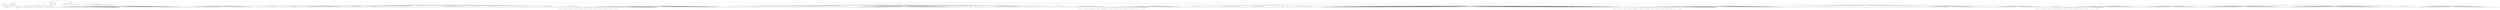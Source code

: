 graph Tree {
	"t0" [label = "TEI"];
	"t1" [label = "teiHeader"];
	"t2" [label = "fileDesc"];
	"t3" [label = "titleStmt"];
	"t4" [label = "title"];
	"t5" [label = "title"];
	"t6" [label = "title"];
	"t7" [label = "author"];
	"t8" [label = "idno"];
	"t9" [label = "idno"];
	"t10" [label = "persName"];
	"t11" [label = "forename"];
	"t12" [label = "nameLink"];
	"t13" [label = "surname"];
	"t14" [label = "editor"];
	"t15" [label = "publicationStmt"];
	"t16" [label = "publisher"];
	"t17" [label = "idno"];
	"t18" [label = "idno"];
	"t19" [label = "availability"];
	"t20" [label = "licence"];
	"t21" [label = "ab"];
	"t22" [label = "ref"];
	"t23" [label = "sourceDesc"];
	"t24" [label = "bibl"];
	"t25" [label = "name"];
	"t26" [label = "idno"];
	"t27" [label = "idno"];
	"t28" [label = "availability"];
	"t29" [label = "licence"];
	"t30" [label = "ab"];
	"t31" [label = "ref"];
	"t32" [label = "bibl"];
	"t33" [label = "date"];
	"t34" [label = "idno"];
	"t35" [label = "profileDesc"];
	"t36" [label = "particDesc"];
	"t37" [label = "listPerson"];
	"t38" [label = "person"];
	"t39" [label = "persName"];
	"t40" [label = "person"];
	"t41" [label = "persName"];
	"t42" [label = "person"];
	"t43" [label = "persName"];
	"t44" [label = "person"];
	"t45" [label = "persName"];
	"t46" [label = "person"];
	"t47" [label = "persName"];
	"t48" [label = "person"];
	"t49" [label = "persName"];
	"t50" [label = "person"];
	"t51" [label = "persName"];
	"t52" [label = "person"];
	"t53" [label = "persName"];
	"t54" [label = "person"];
	"t55" [label = "persName"];
	"t56" [label = "person"];
	"t57" [label = "persName"];
	"t58" [label = "person"];
	"t59" [label = "persName"];
	"t60" [label = "person"];
	"t61" [label = "persName"];
	"t62" [label = "person"];
	"t63" [label = "persName"];
	"t64" [label = "person"];
	"t65" [label = "persName"];
	"t66" [label = "textClass"];
	"t67" [label = "keywords"];
	"t68" [label = "term"];
	"t69" [label = "term"];
	"t70" [label = "classCode"];
	"t71" [label = "revisionDesc"];
	"t72" [label = "listChange"];
	"t73" [label = "change"];
	"t74" [label = "text"];
	"t75" [label = "front"];
	"t76" [label = "docTitle"];
	"t77" [label = "titlePart"];
	"t78" [label = "titlePart"];
	"t79" [label = "titlePart"];
	"t80" [label = "docDate"];
	"t81" [label = "docAuthor"];
	"t82" [label = "div"];
	"t83" [label = "div"];
	"t84" [label = "p"];
	"t85" [label = "div"];
	"t86" [label = "head"];
	"t87" [label = "p"];
	"t88" [label = "div"];
	"t89" [label = "head"];
	"t90" [label = "l"];
	"t91" [label = "l"];
	"t92" [label = "l"];
	"t93" [label = "l"];
	"t94" [label = "l"];
	"t95" [label = "l"];
	"t96" [label = "l"];
	"t97" [label = "l"];
	"t98" [label = "castList"];
	"t99" [label = "head"];
	"t100" [label = "castItem"];
	"t101" [label = "role"];
	"t102" [label = "castItem"];
	"t103" [label = "role"];
	"t104" [label = "castItem"];
	"t105" [label = "role"];
	"t106" [label = "castItem"];
	"t107" [label = "role"];
	"t108" [label = "castItem"];
	"t109" [label = "role"];
	"t110" [label = "castItem"];
	"t111" [label = "role"];
	"t112" [label = "castItem"];
	"t113" [label = "role"];
	"t114" [label = "castItem"];
	"t115" [label = "role"];
	"t116" [label = "castItem"];
	"t117" [label = "role"];
	"t118" [label = "castItem"];
	"t119" [label = "role"];
	"t120" [label = "castItem"];
	"t121" [label = "role"];
	"t122" [label = "castItem"];
	"t123" [label = "role"];
	"t124" [label = "castItem"];
	"t125" [label = "role"];
	"t126" [label = "castItem"];
	"t127" [label = "role"];
	"t128" [label = "note"];
	"t129" [label = "body"];
	"t130" [label = "div"];
	"t131" [label = "head"];
	"t132" [label = "div"];
	"t133" [label = "head"];
	"t134" [label = "sp"];
	"t135" [label = "speaker"];
	"t136" [label = "l"];
	"t137" [label = "l"];
	"t138" [label = "note"];
	"t139" [label = "l"];
	"t140" [label = "l"];
	"t141" [label = "l"];
	"t142" [label = "note"];
	"t143" [label = "l"];
	"t144" [label = "l"];
	"t145" [label = "l"];
	"t146" [label = "l"];
	"t147" [label = "l"];
	"t148" [label = "l"];
	"t149" [label = "l"];
	"t150" [label = "note"];
	"t151" [label = "l"];
	"t152" [label = "l"];
	"t153" [label = "l"];
	"t154" [label = "l"];
	"t155" [label = "l"];
	"t156" [label = "l"];
	"t157" [label = "l"];
	"t158" [label = "note"];
	"t159" [label = "l"];
	"t160" [label = "l"];
	"t161" [label = "l"];
	"t162" [label = "l"];
	"t163" [label = "note"];
	"t164" [label = "l"];
	"t165" [label = "l"];
	"t166" [label = "note"];
	"t167" [label = "l"];
	"t168" [label = "l"];
	"t169" [label = "l"];
	"t170" [label = "note"];
	"t171" [label = "l"];
	"t172" [label = "l"];
	"t173" [label = "note"];
	"t174" [label = "l"];
	"t175" [label = "l"];
	"t176" [label = "l"];
	"t177" [label = "l"];
	"t178" [label = "l"];
	"t179" [label = "l"];
	"t180" [label = "note"];
	"t181" [label = "l"];
	"t182" [label = "note"];
	"t183" [label = "l"];
	"t184" [label = "l"];
	"t185" [label = "l"];
	"t186" [label = "l"];
	"t187" [label = "l"];
	"t188" [label = "l"];
	"t189" [label = "l"];
	"t190" [label = "l"];
	"t191" [label = "l"];
	"t192" [label = "note"];
	"t193" [label = "l"];
	"t194" [label = "l"];
	"t195" [label = "note"];
	"t196" [label = "l"];
	"t197" [label = "l"];
	"t198" [label = "l"];
	"t199" [label = "l"];
	"t200" [label = "l"];
	"t201" [label = "l"];
	"t202" [label = "note"];
	"t203" [label = "l"];
	"t204" [label = "l"];
	"t205" [label = "l"];
	"t206" [label = "note"];
	"t207" [label = "l"];
	"t208" [label = "l"];
	"t209" [label = "note"];
	"t210" [label = "l"];
	"t211" [label = "l"];
	"t212" [label = "l"];
	"t213" [label = "l"];
	"t214" [label = "l"];
	"t215" [label = "l"];
	"t216" [label = "l"];
	"t217" [label = "note"];
	"t218" [label = "l"];
	"t219" [label = "l"];
	"t220" [label = "l"];
	"t221" [label = "l"];
	"t222" [label = "l"];
	"t223" [label = "l"];
	"t224" [label = "l"];
	"t225" [label = "l"];
	"t226" [label = "l"];
	"t227" [label = "l"];
	"t228" [label = "l"];
	"t229" [label = "note"];
	"t230" [label = "l"];
	"t231" [label = "l"];
	"t232" [label = "l"];
	"t233" [label = "note"];
	"t234" [label = "l"];
	"t235" [label = "note"];
	"t236" [label = "l"];
	"t237" [label = "sp"];
	"t238" [label = "speaker"];
	"t239" [label = "l"];
	"t240" [label = "note"];
	"t241" [label = "note"];
	"t242" [label = "l"];
	"t243" [label = "l"];
	"t244" [label = "l"];
	"t245" [label = "note"];
	"t246" [label = "l"];
	"t247" [label = "l"];
	"t248" [label = "l"];
	"t249" [label = "l"];
	"t250" [label = "l"];
	"t251" [label = "note"];
	"t252" [label = "l"];
	"t253" [label = "note"];
	"t254" [label = "l"];
	"t255" [label = "l"];
	"t256" [label = "note"];
	"t257" [label = "l"];
	"t258" [label = "l"];
	"t259" [label = "l"];
	"t260" [label = "note"];
	"t261" [label = "l"];
	"t262" [label = "l"];
	"t263" [label = "l"];
	"t264" [label = "l"];
	"t265" [label = "l"];
	"t266" [label = "l"];
	"t267" [label = "l"];
	"t268" [label = "l"];
	"t269" [label = "l"];
	"t270" [label = "l"];
	"t271" [label = "l"];
	"t272" [label = "l"];
	"t273" [label = "l"];
	"t274" [label = "l"];
	"t275" [label = "l"];
	"t276" [label = "l"];
	"t277" [label = "l"];
	"t278" [label = "l"];
	"t279" [label = "l"];
	"t280" [label = "l"];
	"t281" [label = "l"];
	"t282" [label = "l"];
	"t283" [label = "l"];
	"t284" [label = "l"];
	"t285" [label = "l"];
	"t286" [label = "l"];
	"t287" [label = "l"];
	"t288" [label = "l"];
	"t289" [label = "l"];
	"t290" [label = "l"];
	"t291" [label = "l"];
	"t292" [label = "sp"];
	"t293" [label = "speaker"];
	"t294" [label = "l"];
	"t295" [label = "sp"];
	"t296" [label = "speaker"];
	"t297" [label = "l"];
	"t298" [label = "sp"];
	"t299" [label = "speaker"];
	"t300" [label = "l"];
	"t301" [label = "note"];
	"t302" [label = "l"];
	"t303" [label = "l"];
	"t304" [label = "l"];
	"t305" [label = "l"];
	"t306" [label = "l"];
	"t307" [label = "l"];
	"t308" [label = "l"];
	"t309" [label = "l"];
	"t310" [label = "note"];
	"t311" [label = "l"];
	"t312" [label = "sp"];
	"t313" [label = "speaker"];
	"t314" [label = "note"];
	"t315" [label = "l"];
	"t316" [label = "sp"];
	"t317" [label = "speaker"];
	"t318" [label = "note"];
	"t319" [label = "l"];
	"t320" [label = "l"];
	"t321" [label = "note"];
	"t322" [label = "l"];
	"t323" [label = "note"];
	"t324" [label = "note"];
	"t325" [label = "l"];
	"t326" [label = "l"];
	"t327" [label = "l"];
	"t328" [label = "l"];
	"t329" [label = "sp"];
	"t330" [label = "speaker"];
	"t331" [label = "l"];
	"t332" [label = "l"];
	"t333" [label = "l"];
	"t334" [label = "l"];
	"t335" [label = "note"];
	"t336" [label = "l"];
	"t337" [label = "l"];
	"t338" [label = "l"];
	"t339" [label = "l"];
	"t340" [label = "l"];
	"t341" [label = "l"];
	"t342" [label = "l"];
	"t343" [label = "l"];
	"t344" [label = "l"];
	"t345" [label = "note"];
	"t346" [label = "l"];
	"t347" [label = "note"];
	"t348" [label = "l"];
	"t349" [label = "l"];
	"t350" [label = "l"];
	"t351" [label = "note"];
	"t352" [label = "l"];
	"t353" [label = "l"];
	"t354" [label = "l"];
	"t355" [label = "l"];
	"t356" [label = "l"];
	"t357" [label = "note"];
	"t358" [label = "l"];
	"t359" [label = "l"];
	"t360" [label = "l"];
	"t361" [label = "l"];
	"t362" [label = "l"];
	"t363" [label = "l"];
	"t364" [label = "sp"];
	"t365" [label = "speaker"];
	"t366" [label = "note"];
	"t367" [label = "l"];
	"t368" [label = "l"];
	"t369" [label = "note"];
	"t370" [label = "l"];
	"t371" [label = "note"];
	"t372" [label = "l"];
	"t373" [label = "note"];
	"t374" [label = "note"];
	"t375" [label = "l"];
	"t376" [label = "note"];
	"t377" [label = "l"];
	"t378" [label = "l"];
	"t379" [label = "l"];
	"t380" [label = "sp"];
	"t381" [label = "speaker"];
	"t382" [label = "l"];
	"t383" [label = "l"];
	"t384" [label = "l"];
	"t385" [label = "l"];
	"t386" [label = "l"];
	"t387" [label = "l"];
	"t388" [label = "l"];
	"t389" [label = "l"];
	"t390" [label = "l"];
	"t391" [label = "note"];
	"t392" [label = "l"];
	"t393" [label = "sp"];
	"t394" [label = "speaker"];
	"t395" [label = "l"];
	"t396" [label = "sp"];
	"t397" [label = "speaker"];
	"t398" [label = "l"];
	"t399" [label = "sp"];
	"t400" [label = "speaker"];
	"t401" [label = "l"];
	"t402" [label = "sp"];
	"t403" [label = "speaker"];
	"t404" [label = "l"];
	"t405" [label = "sp"];
	"t406" [label = "speaker"];
	"t407" [label = "l"];
	"t408" [label = "sp"];
	"t409" [label = "speaker"];
	"t410" [label = "l"];
	"t411" [label = "sp"];
	"t412" [label = "speaker"];
	"t413" [label = "l"];
	"t414" [label = "sp"];
	"t415" [label = "speaker"];
	"t416" [label = "l"];
	"t417" [label = "sp"];
	"t418" [label = "speaker"];
	"t419" [label = "l"];
	"t420" [label = "sp"];
	"t421" [label = "speaker"];
	"t422" [label = "l"];
	"t423" [label = "l"];
	"t424" [label = "l"];
	"t425" [label = "sp"];
	"t426" [label = "speaker"];
	"t427" [label = "l"];
	"t428" [label = "sp"];
	"t429" [label = "speaker"];
	"t430" [label = "l"];
	"t431" [label = "l"];
	"t432" [label = "l"];
	"t433" [label = "l"];
	"t434" [label = "l"];
	"t435" [label = "sp"];
	"t436" [label = "speaker"];
	"t437" [label = "l"];
	"t438" [label = "l"];
	"t439" [label = "l"];
	"t440" [label = "l"];
	"t441" [label = "sp"];
	"t442" [label = "speaker"];
	"t443" [label = "l"];
	"t444" [label = "l"];
	"t445" [label = "l"];
	"t446" [label = "l"];
	"t447" [label = "l"];
	"t448" [label = "l"];
	"t449" [label = "l"];
	"t450" [label = "l"];
	"t451" [label = "l"];
	"t452" [label = "l"];
	"t453" [label = "note"];
	"t454" [label = "l"];
	"t455" [label = "l"];
	"t456" [label = "note"];
	"t457" [label = "l"];
	"t458" [label = "l"];
	"t459" [label = "l"];
	"t460" [label = "l"];
	"t461" [label = "l"];
	"t462" [label = "l"];
	"t463" [label = "l"];
	"t464" [label = "l"];
	"t465" [label = "l"];
	"t466" [label = "l"];
	"t467" [label = "sp"];
	"t468" [label = "speaker"];
	"t469" [label = "l"];
	"t470" [label = "note"];
	"t471" [label = "l"];
	"t472" [label = "l"];
	"t473" [label = "l"];
	"t474" [label = "l"];
	"t475" [label = "l"];
	"t476" [label = "l"];
	"t477" [label = "l"];
	"t478" [label = "l"];
	"t479" [label = "l"];
	"t480" [label = "sp"];
	"t481" [label = "speaker"];
	"t482" [label = "l"];
	"t483" [label = "l"];
	"t484" [label = "l"];
	"t485" [label = "l"];
	"t486" [label = "l"];
	"t487" [label = "l"];
	"t488" [label = "l"];
	"t489" [label = "l"];
	"t490" [label = "l"];
	"t491" [label = "l"];
	"t492" [label = "l"];
	"t493" [label = "l"];
	"t494" [label = "sp"];
	"t495" [label = "speaker"];
	"t496" [label = "l"];
	"t497" [label = "sp"];
	"t498" [label = "speaker"];
	"t499" [label = "l"];
	"t500" [label = "sp"];
	"t501" [label = "speaker"];
	"t502" [label = "l"];
	"t503" [label = "sp"];
	"t504" [label = "speaker"];
	"t505" [label = "l"];
	"t506" [label = "note"];
	"t507" [label = "note"];
	"t508" [label = "l"];
	"t509" [label = "l"];
	"t510" [label = "sp"];
	"t511" [label = "speaker"];
	"t512" [label = "l"];
	"t513" [label = "sp"];
	"t514" [label = "speaker"];
	"t515" [label = "l"];
	"t516" [label = "sp"];
	"t517" [label = "speaker"];
	"t518" [label = "l"];
	"t519" [label = "sp"];
	"t520" [label = "speaker"];
	"t521" [label = "l"];
	"t522" [label = "sp"];
	"t523" [label = "speaker"];
	"t524" [label = "l"];
	"t525" [label = "sp"];
	"t526" [label = "speaker"];
	"t527" [label = "l"];
	"t528" [label = "l"];
	"t529" [label = "l"];
	"t530" [label = "l"];
	"t531" [label = "l"];
	"t532" [label = "l"];
	"t533" [label = "l"];
	"t534" [label = "l"];
	"t535" [label = "l"];
	"t536" [label = "l"];
	"t537" [label = "l"];
	"t538" [label = "l"];
	"t539" [label = "l"];
	"t540" [label = "l"];
	"t541" [label = "l"];
	"t542" [label = "l"];
	"t543" [label = "l"];
	"t544" [label = "sp"];
	"t545" [label = "speaker"];
	"t546" [label = "note"];
	"t547" [label = "l"];
	"t548" [label = "l"];
	"t549" [label = "l"];
	"t550" [label = "l"];
	"t551" [label = "l"];
	"t552" [label = "note"];
	"t553" [label = "l"];
	"t554" [label = "l"];
	"t555" [label = "l"];
	"t556" [label = "l"];
	"t557" [label = "l"];
	"t558" [label = "note"];
	"t559" [label = "l"];
	"t560" [label = "l"];
	"t561" [label = "l"];
	"t562" [label = "l"];
	"t563" [label = "l"];
	"t564" [label = "l"];
	"t565" [label = "sp"];
	"t566" [label = "speaker"];
	"t567" [label = "ab"];
	"t568" [label = "lg"];
	"t569" [label = "l"];
	"t570" [label = "l"];
	"t571" [label = "l"];
	"t572" [label = "l"];
	"t573" [label = "lg"];
	"t574" [label = "l"];
	"t575" [label = "l"];
	"t576" [label = "l"];
	"t577" [label = "l"];
	"t578" [label = "lg"];
	"t579" [label = "l"];
	"t580" [label = "l"];
	"t581" [label = "l"];
	"t582" [label = "l"];
	"t583" [label = "lg"];
	"t584" [label = "l"];
	"t585" [label = "l"];
	"t586" [label = "l"];
	"t587" [label = "l"];
	"t588" [label = "lg"];
	"t589" [label = "l"];
	"t590" [label = "l"];
	"t591" [label = "l"];
	"t592" [label = "l"];
	"t593" [label = "lg"];
	"t594" [label = "l"];
	"t595" [label = "l"];
	"t596" [label = "l"];
	"t597" [label = "l"];
	"t598" [label = "lg"];
	"t599" [label = "l"];
	"t600" [label = "l"];
	"t601" [label = "l"];
	"t602" [label = "l"];
	"t603" [label = "lg"];
	"t604" [label = "l"];
	"t605" [label = "l"];
	"t606" [label = "l"];
	"t607" [label = "l"];
	"t608" [label = "lg"];
	"t609" [label = "l"];
	"t610" [label = "l"];
	"t611" [label = "l"];
	"t612" [label = "l"];
	"t613" [label = "lg"];
	"t614" [label = "l"];
	"t615" [label = "l"];
	"t616" [label = "l"];
	"t617" [label = "l"];
	"t618" [label = "lg"];
	"t619" [label = "l"];
	"t620" [label = "l"];
	"t621" [label = "l"];
	"t622" [label = "l"];
	"t623" [label = "lg"];
	"t624" [label = "l"];
	"t625" [label = "l"];
	"t626" [label = "note"];
	"t627" [label = "l"];
	"t628" [label = "l"];
	"t629" [label = "div"];
	"t630" [label = "head"];
	"t631" [label = "div"];
	"t632" [label = "head"];
	"t633" [label = "sp"];
	"t634" [label = "speaker"];
	"t635" [label = "l"];
	"t636" [label = "l"];
	"t637" [label = "note"];
	"t638" [label = "l"];
	"t639" [label = "l"];
	"t640" [label = "l"];
	"t641" [label = "note"];
	"t642" [label = "l"];
	"t643" [label = "l"];
	"t644" [label = "l"];
	"t645" [label = "l"];
	"t646" [label = "l"];
	"t647" [label = "l"];
	"t648" [label = "l"];
	"t649" [label = "l"];
	"t650" [label = "note"];
	"t651" [label = "l"];
	"t652" [label = "note"];
	"t653" [label = "l"];
	"t654" [label = "l"];
	"t655" [label = "l"];
	"t656" [label = "l"];
	"t657" [label = "note"];
	"t658" [label = "note"];
	"t659" [label = "l"];
	"t660" [label = "l"];
	"t661" [label = "l"];
	"t662" [label = "l"];
	"t663" [label = "l"];
	"t664" [label = "l"];
	"t665" [label = "l"];
	"t666" [label = "l"];
	"t667" [label = "l"];
	"t668" [label = "l"];
	"t669" [label = "l"];
	"t670" [label = "note"];
	"t671" [label = "l"];
	"t672" [label = "note"];
	"t673" [label = "l"];
	"t674" [label = "l"];
	"t675" [label = "l"];
	"t676" [label = "l"];
	"t677" [label = "l"];
	"t678" [label = "l"];
	"t679" [label = "l"];
	"t680" [label = "l"];
	"t681" [label = "l"];
	"t682" [label = "l"];
	"t683" [label = "l"];
	"t684" [label = "l"];
	"t685" [label = "l"];
	"t686" [label = "l"];
	"t687" [label = "l"];
	"t688" [label = "l"];
	"t689" [label = "l"];
	"t690" [label = "l"];
	"t691" [label = "l"];
	"t692" [label = "l"];
	"t693" [label = "l"];
	"t694" [label = "note"];
	"t695" [label = "l"];
	"t696" [label = "l"];
	"t697" [label = "l"];
	"t698" [label = "l"];
	"t699" [label = "l"];
	"t700" [label = "l"];
	"t701" [label = "l"];
	"t702" [label = "note"];
	"t703" [label = "note"];
	"t704" [label = "l"];
	"t705" [label = "l"];
	"t706" [label = "l"];
	"t707" [label = "l"];
	"t708" [label = "l"];
	"t709" [label = "l"];
	"t710" [label = "l"];
	"t711" [label = "l"];
	"t712" [label = "l"];
	"t713" [label = "l"];
	"t714" [label = "l"];
	"t715" [label = "l"];
	"t716" [label = "l"];
	"t717" [label = "l"];
	"t718" [label = "l"];
	"t719" [label = "l"];
	"t720" [label = "l"];
	"t721" [label = "l"];
	"t722" [label = "note"];
	"t723" [label = "l"];
	"t724" [label = "note"];
	"t725" [label = "l"];
	"t726" [label = "l"];
	"t727" [label = "l"];
	"t728" [label = "l"];
	"t729" [label = "l"];
	"t730" [label = "note"];
	"t731" [label = "l"];
	"t732" [label = "note"];
	"t733" [label = "l"];
	"t734" [label = "l"];
	"t735" [label = "l"];
	"t736" [label = "l"];
	"t737" [label = "l"];
	"t738" [label = "l"];
	"t739" [label = "l"];
	"t740" [label = "sp"];
	"t741" [label = "speaker"];
	"t742" [label = "l"];
	"t743" [label = "l"];
	"t744" [label = "l"];
	"t745" [label = "l"];
	"t746" [label = "l"];
	"t747" [label = "sp"];
	"t748" [label = "speaker"];
	"t749" [label = "note"];
	"t750" [label = "l"];
	"t751" [label = "l"];
	"t752" [label = "l"];
	"t753" [label = "sp"];
	"t754" [label = "speaker"];
	"t755" [label = "l"];
	"t756" [label = "l"];
	"t757" [label = "note"];
	"t758" [label = "l"];
	"t759" [label = "l"];
	"t760" [label = "sp"];
	"t761" [label = "speaker"];
	"t762" [label = "l"];
	"t763" [label = "sp"];
	"t764" [label = "speaker"];
	"t765" [label = "l"];
	"t766" [label = "l"];
	"t767" [label = "l"];
	"t768" [label = "note"];
	"t769" [label = "l"];
	"t770" [label = "l"];
	"t771" [label = "l"];
	"t772" [label = "l"];
	"t773" [label = "l"];
	"t774" [label = "l"];
	"t775" [label = "sp"];
	"t776" [label = "speaker"];
	"t777" [label = "l"];
	"t778" [label = "l"];
	"t779" [label = "l"];
	"t780" [label = "l"];
	"t781" [label = "l"];
	"t782" [label = "l"];
	"t783" [label = "sp"];
	"t784" [label = "speaker"];
	"t785" [label = "l"];
	"t786" [label = "sp"];
	"t787" [label = "speaker"];
	"t788" [label = "l"];
	"t789" [label = "sp"];
	"t790" [label = "speaker"];
	"t791" [label = "l"];
	"t792" [label = "l"];
	"t793" [label = "sp"];
	"t794" [label = "speaker"];
	"t795" [label = "l"];
	"t796" [label = "sp"];
	"t797" [label = "speaker"];
	"t798" [label = "l"];
	"t799" [label = "sp"];
	"t800" [label = "speaker"];
	"t801" [label = "l"];
	"t802" [label = "sp"];
	"t803" [label = "speaker"];
	"t804" [label = "l"];
	"t805" [label = "l"];
	"t806" [label = "sp"];
	"t807" [label = "speaker"];
	"t808" [label = "l"];
	"t809" [label = "l"];
	"t810" [label = "l"];
	"t811" [label = "l"];
	"t812" [label = "l"];
	"t813" [label = "l"];
	"t814" [label = "l"];
	"t815" [label = "l"];
	"t816" [label = "l"];
	"t817" [label = "l"];
	"t818" [label = "l"];
	"t819" [label = "sp"];
	"t820" [label = "speaker"];
	"t821" [label = "note"];
	"t822" [label = "l"];
	"t823" [label = "l"];
	"t824" [label = "l"];
	"t825" [label = "l"];
	"t826" [label = "l"];
	"t827" [label = "l"];
	"t828" [label = "sp"];
	"t829" [label = "speaker"];
	"t830" [label = "l"];
	"t831" [label = "l"];
	"t832" [label = "l"];
	"t833" [label = "l"];
	"t834" [label = "l"];
	"t835" [label = "l"];
	"t836" [label = "l"];
	"t837" [label = "note"];
	"t838" [label = "l"];
	"t839" [label = "l"];
	"t840" [label = "l"];
	"t841" [label = "note"];
	"t842" [label = "l"];
	"t843" [label = "l"];
	"t844" [label = "l"];
	"t845" [label = "l"];
	"t846" [label = "sp"];
	"t847" [label = "speaker"];
	"t848" [label = "l"];
	"t849" [label = "l"];
	"t850" [label = "l"];
	"t851" [label = "note"];
	"t852" [label = "l"];
	"t853" [label = "l"];
	"t854" [label = "l"];
	"t855" [label = "note"];
	"t856" [label = "l"];
	"t857" [label = "note"];
	"t858" [label = "l"];
	"t859" [label = "l"];
	"t860" [label = "l"];
	"t861" [label = "l"];
	"t862" [label = "l"];
	"t863" [label = "l"];
	"t864" [label = "l"];
	"t865" [label = "l"];
	"t866" [label = "l"];
	"t867" [label = "l"];
	"t868" [label = "note"];
	"t869" [label = "l"];
	"t870" [label = "l"];
	"t871" [label = "l"];
	"t872" [label = "note"];
	"t873" [label = "l"];
	"t874" [label = "l"];
	"t875" [label = "l"];
	"t876" [label = "l"];
	"t877" [label = "l"];
	"t878" [label = "l"];
	"t879" [label = "l"];
	"t880" [label = "l"];
	"t881" [label = "l"];
	"t882" [label = "l"];
	"t883" [label = "l"];
	"t884" [label = "l"];
	"t885" [label = "l"];
	"t886" [label = "l"];
	"t887" [label = "l"];
	"t888" [label = "l"];
	"t889" [label = "l"];
	"t890" [label = "l"];
	"t891" [label = "note"];
	"t892" [label = "l"];
	"t893" [label = "l"];
	"t894" [label = "l"];
	"t895" [label = "l"];
	"t896" [label = "l"];
	"t897" [label = "l"];
	"t898" [label = "l"];
	"t899" [label = "note"];
	"t900" [label = "l"];
	"t901" [label = "l"];
	"t902" [label = "l"];
	"t903" [label = "l"];
	"t904" [label = "note"];
	"t905" [label = "l"];
	"t906" [label = "l"];
	"t907" [label = "l"];
	"t908" [label = "l"];
	"t909" [label = "note"];
	"t910" [label = "l"];
	"t911" [label = "l"];
	"t912" [label = "l"];
	"t913" [label = "l"];
	"t914" [label = "l"];
	"t915" [label = "l"];
	"t916" [label = "l"];
	"t917" [label = "l"];
	"t918" [label = "l"];
	"t919" [label = "l"];
	"t920" [label = "l"];
	"t921" [label = "l"];
	"t922" [label = "note"];
	"t923" [label = "l"];
	"t924" [label = "l"];
	"t925" [label = "l"];
	"t926" [label = "note"];
	"t927" [label = "l"];
	"t928" [label = "l"];
	"t929" [label = "sp"];
	"t930" [label = "speaker"];
	"t931" [label = "l"];
	"t932" [label = "l"];
	"t933" [label = "l"];
	"t934" [label = "l"];
	"t935" [label = "sp"];
	"t936" [label = "speaker"];
	"t937" [label = "l"];
	"t938" [label = "l"];
	"t939" [label = "l"];
	"t940" [label = "sp"];
	"t941" [label = "speaker"];
	"t942" [label = "l"];
	"t943" [label = "l"];
	"t944" [label = "sp"];
	"t945" [label = "speaker"];
	"t946" [label = "l"];
	"t947" [label = "sp"];
	"t948" [label = "speaker"];
	"t949" [label = "l"];
	"t950" [label = "sp"];
	"t951" [label = "speaker"];
	"t952" [label = "l"];
	"t953" [label = "l"];
	"t954" [label = "l"];
	"t955" [label = "l"];
	"t956" [label = "sp"];
	"t957" [label = "speaker"];
	"t958" [label = "l"];
	"t959" [label = "l"];
	"t960" [label = "l"];
	"t961" [label = "l"];
	"t962" [label = "l"];
	"t963" [label = "l"];
	"t964" [label = "l"];
	"t965" [label = "note"];
	"t966" [label = "l"];
	"t967" [label = "l"];
	"t968" [label = "l"];
	"t969" [label = "l"];
	"t970" [label = "l"];
	"t971" [label = "l"];
	"t972" [label = "note"];
	"t973" [label = "l"];
	"t974" [label = "l"];
	"t975" [label = "l"];
	"t976" [label = "l"];
	"t977" [label = "l"];
	"t978" [label = "note"];
	"t979" [label = "l"];
	"t980" [label = "l"];
	"t981" [label = "l"];
	"t982" [label = "l"];
	"t983" [label = "l"];
	"t984" [label = "note"];
	"t985" [label = "l"];
	"t986" [label = "sp"];
	"t987" [label = "speaker"];
	"t988" [label = "l"];
	"t989" [label = "sp"];
	"t990" [label = "speaker"];
	"t991" [label = "l"];
	"t992" [label = "l"];
	"t993" [label = "sp"];
	"t994" [label = "speaker"];
	"t995" [label = "l"];
	"t996" [label = "sp"];
	"t997" [label = "speaker"];
	"t998" [label = "l"];
	"t999" [label = "note"];
	"t1000" [label = "l"];
	"t1001" [label = "sp"];
	"t1002" [label = "speaker"];
	"t1003" [label = "l"];
	"t1004" [label = "l"];
	"t1005" [label = "l"];
	"t1006" [label = "l"];
	"t1007" [label = "note"];
	"t1008" [label = "l"];
	"t1009" [label = "l"];
	"t1010" [label = "sp"];
	"t1011" [label = "speaker"];
	"t1012" [label = "l"];
	"t1013" [label = "l"];
	"t1014" [label = "l"];
	"t1015" [label = "l"];
	"t1016" [label = "l"];
	"t1017" [label = "l"];
	"t1018" [label = "l"];
	"t1019" [label = "l"];
	"t1020" [label = "l"];
	"t1021" [label = "l"];
	"t1022" [label = "l"];
	"t1023" [label = "l"];
	"t1024" [label = "sp"];
	"t1025" [label = "speaker"];
	"t1026" [label = "note"];
	"t1027" [label = "l"];
	"t1028" [label = "l"];
	"t1029" [label = "l"];
	"t1030" [label = "note"];
	"t1031" [label = "l"];
	"t1032" [label = "l"];
	"t1033" [label = "l"];
	"t1034" [label = "l"];
	"t1035" [label = "l"];
	"t1036" [label = "l"];
	"t1037" [label = "l"];
	"t1038" [label = "l"];
	"t1039" [label = "l"];
	"t1040" [label = "l"];
	"t1041" [label = "l"];
	"t1042" [label = "l"];
	"t1043" [label = "l"];
	"t1044" [label = "l"];
	"t1045" [label = "l"];
	"t1046" [label = "l"];
	"t1047" [label = "l"];
	"t1048" [label = "l"];
	"t1049" [label = "l"];
	"t1050" [label = "l"];
	"t1051" [label = "l"];
	"t1052" [label = "l"];
	"t1053" [label = "l"];
	"t1054" [label = "l"];
	"t1055" [label = "l"];
	"t1056" [label = "sp"];
	"t1057" [label = "speaker"];
	"t1058" [label = "ab"];
	"t1059" [label = "lg"];
	"t1060" [label = "l"];
	"t1061" [label = "l"];
	"t1062" [label = "l"];
	"t1063" [label = "l"];
	"t1064" [label = "lg"];
	"t1065" [label = "l"];
	"t1066" [label = "l"];
	"t1067" [label = "l"];
	"t1068" [label = "note"];
	"t1069" [label = "l"];
	"t1070" [label = "lg"];
	"t1071" [label = "note"];
	"t1072" [label = "l"];
	"t1073" [label = "l"];
	"t1074" [label = "l"];
	"t1075" [label = "l"];
	"t1076" [label = "lg"];
	"t1077" [label = "l"];
	"t1078" [label = "l"];
	"t1079" [label = "l"];
	"t1080" [label = "l"];
	"t1081" [label = "lg"];
	"t1082" [label = "l"];
	"t1083" [label = "note"];
	"t1084" [label = "l"];
	"t1085" [label = "note"];
	"t1086" [label = "l"];
	"t1087" [label = "l"];
	"t1088" [label = "lg"];
	"t1089" [label = "l"];
	"t1090" [label = "l"];
	"t1091" [label = "l"];
	"t1092" [label = "l"];
	"t1093" [label = "lg"];
	"t1094" [label = "l"];
	"t1095" [label = "l"];
	"t1096" [label = "l"];
	"t1097" [label = "l"];
	"t1098" [label = "lg"];
	"t1099" [label = "l"];
	"t1100" [label = "l"];
	"t1101" [label = "l"];
	"t1102" [label = "l"];
	"t1103" [label = "lg"];
	"t1104" [label = "note"];
	"t1105" [label = "l"];
	"t1106" [label = "l"];
	"t1107" [label = "l"];
	"t1108" [label = "l"];
	"t1109" [label = "lg"];
	"t1110" [label = "l"];
	"t1111" [label = "l"];
	"t1112" [label = "l"];
	"t1113" [label = "l"];
	"t1114" [label = "lg"];
	"t1115" [label = "l"];
	"t1116" [label = "l"];
	"t1117" [label = "l"];
	"t1118" [label = "l"];
	"t1119" [label = "lg"];
	"t1120" [label = "l"];
	"t1121" [label = "l"];
	"t1122" [label = "l"];
	"t1123" [label = "l"];
	"t1124" [label = "div"];
	"t1125" [label = "head"];
	"t1126" [label = "div"];
	"t1127" [label = "head"];
	"t1128" [label = "sp"];
	"t1129" [label = "speaker"];
	"t1130" [label = "l"];
	"t1131" [label = "l"];
	"t1132" [label = "l"];
	"t1133" [label = "l"];
	"t1134" [label = "l"];
	"t1135" [label = "l"];
	"t1136" [label = "l"];
	"t1137" [label = "l"];
	"t1138" [label = "l"];
	"t1139" [label = "l"];
	"t1140" [label = "l"];
	"t1141" [label = "l"];
	"t1142" [label = "l"];
	"t1143" [label = "l"];
	"t1144" [label = "l"];
	"t1145" [label = "note"];
	"t1146" [label = "l"];
	"t1147" [label = "l"];
	"t1148" [label = "l"];
	"t1149" [label = "l"];
	"t1150" [label = "l"];
	"t1151" [label = "l"];
	"t1152" [label = "l"];
	"t1153" [label = "l"];
	"t1154" [label = "l"];
	"t1155" [label = "l"];
	"t1156" [label = "l"];
	"t1157" [label = "l"];
	"t1158" [label = "l"];
	"t1159" [label = "l"];
	"t1160" [label = "l"];
	"t1161" [label = "l"];
	"t1162" [label = "l"];
	"t1163" [label = "l"];
	"t1164" [label = "l"];
	"t1165" [label = "note"];
	"t1166" [label = "l"];
	"t1167" [label = "l"];
	"t1168" [label = "l"];
	"t1169" [label = "l"];
	"t1170" [label = "l"];
	"t1171" [label = "l"];
	"t1172" [label = "l"];
	"t1173" [label = "l"];
	"t1174" [label = "l"];
	"t1175" [label = "l"];
	"t1176" [label = "l"];
	"t1177" [label = "l"];
	"t1178" [label = "l"];
	"t1179" [label = "l"];
	"t1180" [label = "l"];
	"t1181" [label = "l"];
	"t1182" [label = "l"];
	"t1183" [label = "l"];
	"t1184" [label = "sp"];
	"t1185" [label = "speaker"];
	"t1186" [label = "l"];
	"t1187" [label = "l"];
	"t1188" [label = "l"];
	"t1189" [label = "l"];
	"t1190" [label = "l"];
	"t1191" [label = "l"];
	"t1192" [label = "l"];
	"t1193" [label = "l"];
	"t1194" [label = "l"];
	"t1195" [label = "l"];
	"t1196" [label = "note"];
	"t1197" [label = "l"];
	"t1198" [label = "l"];
	"t1199" [label = "sp"];
	"t1200" [label = "speaker"];
	"t1201" [label = "l"];
	"t1202" [label = "l"];
	"t1203" [label = "l"];
	"t1204" [label = "l"];
	"t1205" [label = "sp"];
	"t1206" [label = "speaker"];
	"t1207" [label = "l"];
	"t1208" [label = "l"];
	"t1209" [label = "l"];
	"t1210" [label = "l"];
	"t1211" [label = "sp"];
	"t1212" [label = "speaker"];
	"t1213" [label = "l"];
	"t1214" [label = "l"];
	"t1215" [label = "l"];
	"t1216" [label = "note"];
	"t1217" [label = "l"];
	"t1218" [label = "l"];
	"t1219" [label = "l"];
	"t1220" [label = "l"];
	"t1221" [label = "l"];
	"t1222" [label = "l"];
	"t1223" [label = "l"];
	"t1224" [label = "l"];
	"t1225" [label = "l"];
	"t1226" [label = "l"];
	"t1227" [label = "l"];
	"t1228" [label = "l"];
	"t1229" [label = "l"];
	"t1230" [label = "note"];
	"t1231" [label = "l"];
	"t1232" [label = "l"];
	"t1233" [label = "sp"];
	"t1234" [label = "speaker"];
	"t1235" [label = "l"];
	"t1236" [label = "l"];
	"t1237" [label = "l"];
	"t1238" [label = "l"];
	"t1239" [label = "l"];
	"t1240" [label = "l"];
	"t1241" [label = "l"];
	"t1242" [label = "l"];
	"t1243" [label = "l"];
	"t1244" [label = "l"];
	"t1245" [label = "l"];
	"t1246" [label = "l"];
	"t1247" [label = "l"];
	"t1248" [label = "l"];
	"t1249" [label = "l"];
	"t1250" [label = "l"];
	"t1251" [label = "l"];
	"t1252" [label = "l"];
	"t1253" [label = "sp"];
	"t1254" [label = "speaker"];
	"t1255" [label = "l"];
	"t1256" [label = "l"];
	"t1257" [label = "l"];
	"t1258" [label = "sp"];
	"t1259" [label = "speaker"];
	"t1260" [label = "l"];
	"t1261" [label = "sp"];
	"t1262" [label = "speaker"];
	"t1263" [label = "l"];
	"t1264" [label = "sp"];
	"t1265" [label = "speaker"];
	"t1266" [label = "l"];
	"t1267" [label = "l"];
	"t1268" [label = "sp"];
	"t1269" [label = "speaker"];
	"t1270" [label = "l"];
	"t1271" [label = "sp"];
	"t1272" [label = "speaker"];
	"t1273" [label = "l"];
	"t1274" [label = "sp"];
	"t1275" [label = "speaker"];
	"t1276" [label = "l"];
	"t1277" [label = "l"];
	"t1278" [label = "l"];
	"t1279" [label = "l"];
	"t1280" [label = "l"];
	"t1281" [label = "l"];
	"t1282" [label = "l"];
	"t1283" [label = "l"];
	"t1284" [label = "l"];
	"t1285" [label = "l"];
	"t1286" [label = "l"];
	"t1287" [label = "l"];
	"t1288" [label = "l"];
	"t1289" [label = "l"];
	"t1290" [label = "l"];
	"t1291" [label = "l"];
	"t1292" [label = "l"];
	"t1293" [label = "sp"];
	"t1294" [label = "speaker"];
	"t1295" [label = "l"];
	"t1296" [label = "l"];
	"t1297" [label = "l"];
	"t1298" [label = "l"];
	"t1299" [label = "l"];
	"t1300" [label = "l"];
	"t1301" [label = "note"];
	"t1302" [label = "l"];
	"t1303" [label = "l"];
	"t1304" [label = "l"];
	"t1305" [label = "l"];
	"t1306" [label = "note"];
	"t1307" [label = "l"];
	"t1308" [label = "l"];
	"t1309" [label = "l"];
	"t1310" [label = "l"];
	"t1311" [label = "l"];
	"t1312" [label = "l"];
	"t1313" [label = "l"];
	"t1314" [label = "l"];
	"t1315" [label = "l"];
	"t1316" [label = "l"];
	"t1317" [label = "l"];
	"t1318" [label = "note"];
	"t1319" [label = "l"];
	"t1320" [label = "l"];
	"t1321" [label = "l"];
	"t1322" [label = "l"];
	"t1323" [label = "note"];
	"t1324" [label = "l"];
	"t1325" [label = "note"];
	"t1326" [label = "note"];
	"t1327" [label = "l"];
	"t1328" [label = "l"];
	"t1329" [label = "l"];
	"t1330" [label = "l"];
	"t1331" [label = "l"];
	"t1332" [label = "l"];
	"t1333" [label = "l"];
	"t1334" [label = "l"];
	"t1335" [label = "l"];
	"t1336" [label = "l"];
	"t1337" [label = "l"];
	"t1338" [label = "l"];
	"t1339" [label = "l"];
	"t1340" [label = "l"];
	"t1341" [label = "l"];
	"t1342" [label = "l"];
	"t1343" [label = "l"];
	"t1344" [label = "l"];
	"t1345" [label = "l"];
	"t1346" [label = "note"];
	"t1347" [label = "l"];
	"t1348" [label = "l"];
	"t1349" [label = "l"];
	"t1350" [label = "l"];
	"t1351" [label = "l"];
	"t1352" [label = "l"];
	"t1353" [label = "l"];
	"t1354" [label = "l"];
	"t1355" [label = "l"];
	"t1356" [label = "l"];
	"t1357" [label = "l"];
	"t1358" [label = "l"];
	"t1359" [label = "l"];
	"t1360" [label = "l"];
	"t1361" [label = "l"];
	"t1362" [label = "note"];
	"t1363" [label = "l"];
	"t1364" [label = "l"];
	"t1365" [label = "l"];
	"t1366" [label = "l"];
	"t1367" [label = "l"];
	"t1368" [label = "l"];
	"t1369" [label = "l"];
	"t1370" [label = "l"];
	"t1371" [label = "l"];
	"t1372" [label = "l"];
	"t1373" [label = "l"];
	"t1374" [label = "l"];
	"t1375" [label = "l"];
	"t1376" [label = "l"];
	"t1377" [label = "l"];
	"t1378" [label = "l"];
	"t1379" [label = "l"];
	"t1380" [label = "l"];
	"t1381" [label = "l"];
	"t1382" [label = "l"];
	"t1383" [label = "l"];
	"t1384" [label = "l"];
	"t1385" [label = "l"];
	"t1386" [label = "l"];
	"t1387" [label = "l"];
	"t1388" [label = "l"];
	"t1389" [label = "l"];
	"t1390" [label = "l"];
	"t1391" [label = "l"];
	"t1392" [label = "l"];
	"t1393" [label = "l"];
	"t1394" [label = "l"];
	"t1395" [label = "l"];
	"t1396" [label = "l"];
	"t1397" [label = "l"];
	"t1398" [label = "l"];
	"t1399" [label = "l"];
	"t1400" [label = "l"];
	"t1401" [label = "note"];
	"t1402" [label = "l"];
	"t1403" [label = "l"];
	"t1404" [label = "l"];
	"t1405" [label = "l"];
	"t1406" [label = "l"];
	"t1407" [label = "l"];
	"t1408" [label = "l"];
	"t1409" [label = "l"];
	"t1410" [label = "l"];
	"t1411" [label = "l"];
	"t1412" [label = "l"];
	"t1413" [label = "l"];
	"t1414" [label = "note"];
	"t1415" [label = "l"];
	"t1416" [label = "note"];
	"t1417" [label = "l"];
	"t1418" [label = "l"];
	"t1419" [label = "l"];
	"t1420" [label = "l"];
	"t1421" [label = "l"];
	"t1422" [label = "l"];
	"t1423" [label = "note"];
	"t1424" [label = "l"];
	"t1425" [label = "note"];
	"t1426" [label = "l"];
	"t1427" [label = "l"];
	"t1428" [label = "l"];
	"t1429" [label = "l"];
	"t1430" [label = "l"];
	"t1431" [label = "note"];
	"t1432" [label = "l"];
	"t1433" [label = "l"];
	"t1434" [label = "l"];
	"t1435" [label = "l"];
	"t1436" [label = "l"];
	"t1437" [label = "l"];
	"t1438" [label = "l"];
	"t1439" [label = "l"];
	"t1440" [label = "l"];
	"t1441" [label = "l"];
	"t1442" [label = "l"];
	"t1443" [label = "l"];
	"t1444" [label = "l"];
	"t1445" [label = "l"];
	"t1446" [label = "l"];
	"t1447" [label = "l"];
	"t1448" [label = "l"];
	"t1449" [label = "l"];
	"t1450" [label = "l"];
	"t1451" [label = "l"];
	"t1452" [label = "note"];
	"t1453" [label = "l"];
	"t1454" [label = "l"];
	"t1455" [label = "l"];
	"t1456" [label = "l"];
	"t1457" [label = "l"];
	"t1458" [label = "l"];
	"t1459" [label = "l"];
	"t1460" [label = "note"];
	"t1461" [label = "l"];
	"t1462" [label = "l"];
	"t1463" [label = "l"];
	"t1464" [label = "l"];
	"t1465" [label = "l"];
	"t1466" [label = "l"];
	"t1467" [label = "l"];
	"t1468" [label = "l"];
	"t1469" [label = "l"];
	"t1470" [label = "l"];
	"t1471" [label = "l"];
	"t1472" [label = "note"];
	"t1473" [label = "l"];
	"t1474" [label = "l"];
	"t1475" [label = "l"];
	"t1476" [label = "l"];
	"t1477" [label = "l"];
	"t1478" [label = "l"];
	"t1479" [label = "l"];
	"t1480" [label = "l"];
	"t1481" [label = "l"];
	"t1482" [label = "l"];
	"t1483" [label = "l"];
	"t1484" [label = "l"];
	"t1485" [label = "l"];
	"t1486" [label = "l"];
	"t1487" [label = "l"];
	"t1488" [label = "l"];
	"t1489" [label = "l"];
	"t1490" [label = "l"];
	"t1491" [label = "l"];
	"t1492" [label = "l"];
	"t1493" [label = "l"];
	"t1494" [label = "l"];
	"t1495" [label = "l"];
	"t1496" [label = "l"];
	"t1497" [label = "l"];
	"t1498" [label = "l"];
	"t1499" [label = "l"];
	"t1500" [label = "l"];
	"t1501" [label = "l"];
	"t1502" [label = "l"];
	"t1503" [label = "l"];
	"t1504" [label = "l"];
	"t1505" [label = "l"];
	"t1506" [label = "l"];
	"t1507" [label = "l"];
	"t1508" [label = "l"];
	"t1509" [label = "l"];
	"t1510" [label = "l"];
	"t1511" [label = "l"];
	"t1512" [label = "l"];
	"t1513" [label = "l"];
	"t1514" [label = "l"];
	"t1515" [label = "l"];
	"t1516" [label = "l"];
	"t1517" [label = "l"];
	"t1518" [label = "l"];
	"t1519" [label = "l"];
	"t1520" [label = "l"];
	"t1521" [label = "l"];
	"t1522" [label = "l"];
	"t1523" [label = "l"];
	"t1524" [label = "l"];
	"t1525" [label = "l"];
	"t1526" [label = "l"];
	"t1527" [label = "l"];
	"t1528" [label = "l"];
	"t1529" [label = "l"];
	"t1530" [label = "l"];
	"t1531" [label = "l"];
	"t1532" [label = "l"];
	"t1533" [label = "note"];
	"t1534" [label = "l"];
	"t1535" [label = "sp"];
	"t1536" [label = "speaker"];
	"t1537" [label = "l"];
	"t1538" [label = "l"];
	"t1539" [label = "l"];
	"t1540" [label = "note"];
	"t1541" [label = "l"];
	"t1542" [label = "l"];
	"t1543" [label = "l"];
	"t1544" [label = "sp"];
	"t1545" [label = "speaker"];
	"t1546" [label = "l"];
	"t1547" [label = "l"];
	"t1548" [label = "l"];
	"t1549" [label = "l"];
	"t1550" [label = "l"];
	"t1551" [label = "l"];
	"t1552" [label = "sp"];
	"t1553" [label = "speaker"];
	"t1554" [label = "ab"];
	"t1555" [label = "lg"];
	"t1556" [label = "l"];
	"t1557" [label = "l"];
	"t1558" [label = "l"];
	"t1559" [label = "l"];
	"t1560" [label = "lg"];
	"t1561" [label = "l"];
	"t1562" [label = "l"];
	"t1563" [label = "l"];
	"t1564" [label = "l"];
	"t1565" [label = "lg"];
	"t1566" [label = "l"];
	"t1567" [label = "l"];
	"t1568" [label = "l"];
	"t1569" [label = "l"];
	"t1570" [label = "lg"];
	"t1571" [label = "l"];
	"t1572" [label = "l"];
	"t1573" [label = "l"];
	"t1574" [label = "l"];
	"t1575" [label = "lg"];
	"t1576" [label = "l"];
	"t1577" [label = "l"];
	"t1578" [label = "note"];
	"t1579" [label = "l"];
	"t1580" [label = "l"];
	"t1581" [label = "lg"];
	"t1582" [label = "l"];
	"t1583" [label = "l"];
	"t1584" [label = "l"];
	"t1585" [label = "l"];
	"t1586" [label = "lg"];
	"t1587" [label = "l"];
	"t1588" [label = "l"];
	"t1589" [label = "l"];
	"t1590" [label = "note"];
	"t1591" [label = "l"];
	"t1592" [label = "lg"];
	"t1593" [label = "l"];
	"t1594" [label = "l"];
	"t1595" [label = "l"];
	"t1596" [label = "l"];
	"t1597" [label = "lg"];
	"t1598" [label = "l"];
	"t1599" [label = "l"];
	"t1600" [label = "l"];
	"t1601" [label = "l"];
	"t1602" [label = "lg"];
	"t1603" [label = "l"];
	"t1604" [label = "l"];
	"t1605" [label = "l"];
	"t1606" [label = "l"];
	"t1607" [label = "lg"];
	"t1608" [label = "l"];
	"t1609" [label = "l"];
	"t1610" [label = "l"];
	"t1611" [label = "l"];
	"t1612" [label = "lg"];
	"t1613" [label = "note"];
	"t1614" [label = "l"];
	"t1615" [label = "l"];
	"t1616" [label = "l"];
	"t1617" [label = "l"];
	"t1618" [label = "lg"];
	"t1619" [label = "l"];
	"t1620" [label = "l"];
	"t1621" [label = "l"];
	"t1622" [label = "l"];
	"t1623" [label = "div"];
	"t1624" [label = "head"];
	"t1625" [label = "div"];
	"t1626" [label = "head"];
	"t1627" [label = "sp"];
	"t1628" [label = "speaker"];
	"t1629" [label = "l"];
	"t1630" [label = "l"];
	"t1631" [label = "l"];
	"t1632" [label = "l"];
	"t1633" [label = "l"];
	"t1634" [label = "l"];
	"t1635" [label = "l"];
	"t1636" [label = "l"];
	"t1637" [label = "l"];
	"t1638" [label = "l"];
	"t1639" [label = "l"];
	"t1640" [label = "l"];
	"t1641" [label = "l"];
	"t1642" [label = "l"];
	"t1643" [label = "note"];
	"t1644" [label = "l"];
	"t1645" [label = "l"];
	"t1646" [label = "l"];
	"t1647" [label = "l"];
	"t1648" [label = "l"];
	"t1649" [label = "l"];
	"t1650" [label = "l"];
	"t1651" [label = "l"];
	"t1652" [label = "note"];
	"t1653" [label = "l"];
	"t1654" [label = "l"];
	"t1655" [label = "l"];
	"t1656" [label = "l"];
	"t1657" [label = "l"];
	"t1658" [label = "note"];
	"t1659" [label = "l"];
	"t1660" [label = "l"];
	"t1661" [label = "l"];
	"t1662" [label = "l"];
	"t1663" [label = "l"];
	"t1664" [label = "l"];
	"t1665" [label = "l"];
	"t1666" [label = "l"];
	"t1667" [label = "l"];
	"t1668" [label = "l"];
	"t1669" [label = "l"];
	"t1670" [label = "l"];
	"t1671" [label = "l"];
	"t1672" [label = "l"];
	"t1673" [label = "l"];
	"t1674" [label = "l"];
	"t1675" [label = "l"];
	"t1676" [label = "l"];
	"t1677" [label = "l"];
	"t1678" [label = "l"];
	"t1679" [label = "l"];
	"t1680" [label = "l"];
	"t1681" [label = "l"];
	"t1682" [label = "l"];
	"t1683" [label = "l"];
	"t1684" [label = "l"];
	"t1685" [label = "l"];
	"t1686" [label = "l"];
	"t1687" [label = "l"];
	"t1688" [label = "l"];
	"t1689" [label = "l"];
	"t1690" [label = "l"];
	"t1691" [label = "l"];
	"t1692" [label = "l"];
	"t1693" [label = "l"];
	"t1694" [label = "l"];
	"t1695" [label = "l"];
	"t1696" [label = "l"];
	"t1697" [label = "l"];
	"t1698" [label = "l"];
	"t1699" [label = "l"];
	"t1700" [label = "note"];
	"t1701" [label = "l"];
	"t1702" [label = "l"];
	"t1703" [label = "l"];
	"t1704" [label = "l"];
	"t1705" [label = "l"];
	"t1706" [label = "l"];
	"t1707" [label = "l"];
	"t1708" [label = "l"];
	"t1709" [label = "l"];
	"t1710" [label = "l"];
	"t1711" [label = "l"];
	"t1712" [label = "note"];
	"t1713" [label = "l"];
	"t1714" [label = "l"];
	"t1715" [label = "l"];
	"t1716" [label = "l"];
	"t1717" [label = "l"];
	"t1718" [label = "l"];
	"t1719" [label = "l"];
	"t1720" [label = "l"];
	"t1721" [label = "l"];
	"t1722" [label = "l"];
	"t1723" [label = "l"];
	"t1724" [label = "l"];
	"t1725" [label = "l"];
	"t1726" [label = "l"];
	"t1727" [label = "l"];
	"t1728" [label = "l"];
	"t1729" [label = "l"];
	"t1730" [label = "l"];
	"t1731" [label = "l"];
	"t1732" [label = "l"];
	"t1733" [label = "l"];
	"t1734" [label = "note"];
	"t1735" [label = "l"];
	"t1736" [label = "l"];
	"t1737" [label = "sp"];
	"t1738" [label = "speaker"];
	"t1739" [label = "l"];
	"t1740" [label = "l"];
	"t1741" [label = "l"];
	"t1742" [label = "l"];
	"t1743" [label = "sp"];
	"t1744" [label = "speaker"];
	"t1745" [label = "l"];
	"t1746" [label = "l"];
	"t1747" [label = "l"];
	"t1748" [label = "l"];
	"t1749" [label = "sp"];
	"t1750" [label = "speaker"];
	"t1751" [label = "note"];
	"t1752" [label = "l"];
	"t1753" [label = "l"];
	"t1754" [label = "l"];
	"t1755" [label = "l"];
	"t1756" [label = "sp"];
	"t1757" [label = "speaker"];
	"t1758" [label = "l"];
	"t1759" [label = "l"];
	"t1760" [label = "l"];
	"t1761" [label = "l"];
	"t1762" [label = "sp"];
	"t1763" [label = "speaker"];
	"t1764" [label = "l"];
	"t1765" [label = "l"];
	"t1766" [label = "l"];
	"t1767" [label = "l"];
	"t1768" [label = "sp"];
	"t1769" [label = "speaker"];
	"t1770" [label = "l"];
	"t1771" [label = "l"];
	"t1772" [label = "l"];
	"t1773" [label = "l"];
	"t1774" [label = "sp"];
	"t1775" [label = "speaker"];
	"t1776" [label = "l"];
	"t1777" [label = "l"];
	"t1778" [label = "l"];
	"t1779" [label = "l"];
	"t1780" [label = "sp"];
	"t1781" [label = "speaker"];
	"t1782" [label = "l"];
	"t1783" [label = "l"];
	"t1784" [label = "l"];
	"t1785" [label = "l"];
	"t1786" [label = "sp"];
	"t1787" [label = "speaker"];
	"t1788" [label = "l"];
	"t1789" [label = "l"];
	"t1790" [label = "l"];
	"t1791" [label = "l"];
	"t1792" [label = "sp"];
	"t1793" [label = "speaker"];
	"t1794" [label = "l"];
	"t1795" [label = "l"];
	"t1796" [label = "l"];
	"t1797" [label = "l"];
	"t1798" [label = "sp"];
	"t1799" [label = "speaker"];
	"t1800" [label = "l"];
	"t1801" [label = "l"];
	"t1802" [label = "l"];
	"t1803" [label = "l"];
	"t1804" [label = "sp"];
	"t1805" [label = "speaker"];
	"t1806" [label = "l"];
	"t1807" [label = "l"];
	"t1808" [label = "l"];
	"t1809" [label = "l"];
	"t1810" [label = "sp"];
	"t1811" [label = "speaker"];
	"t1812" [label = "l"];
	"t1813" [label = "l"];
	"t1814" [label = "l"];
	"t1815" [label = "l"];
	"t1816" [label = "sp"];
	"t1817" [label = "speaker"];
	"t1818" [label = "l"];
	"t1819" [label = "l"];
	"t1820" [label = "l"];
	"t1821" [label = "l"];
	"t1822" [label = "sp"];
	"t1823" [label = "speaker"];
	"t1824" [label = "l"];
	"t1825" [label = "l"];
	"t1826" [label = "l"];
	"t1827" [label = "l"];
	"t1828" [label = "sp"];
	"t1829" [label = "speaker"];
	"t1830" [label = "l"];
	"t1831" [label = "l"];
	"t1832" [label = "l"];
	"t1833" [label = "l"];
	"t1834" [label = "sp"];
	"t1835" [label = "speaker"];
	"t1836" [label = "l"];
	"t1837" [label = "l"];
	"t1838" [label = "l"];
	"t1839" [label = "l"];
	"t1840" [label = "sp"];
	"t1841" [label = "speaker"];
	"t1842" [label = "l"];
	"t1843" [label = "l"];
	"t1844" [label = "l"];
	"t1845" [label = "l"];
	"t1846" [label = "sp"];
	"t1847" [label = "speaker"];
	"t1848" [label = "l"];
	"t1849" [label = "l"];
	"t1850" [label = "l"];
	"t1851" [label = "l"];
	"t1852" [label = "sp"];
	"t1853" [label = "speaker"];
	"t1854" [label = "l"];
	"t1855" [label = "l"];
	"t1856" [label = "l"];
	"t1857" [label = "l"];
	"t1858" [label = "l"];
	"t1859" [label = "l"];
	"t1860" [label = "l"];
	"t1861" [label = "note"];
	"t1862" [label = "l"];
	"t1863" [label = "l"];
	"t1864" [label = "l"];
	"t1865" [label = "l"];
	"t1866" [label = "l"];
	"t1867" [label = "note"];
	"t1868" [label = "l"];
	"t1869" [label = "l"];
	"t1870" [label = "note"];
	"t1871" [label = "l"];
	"t1872" [label = "note"];
	"t1873" [label = "l"];
	"t1874" [label = "l"];
	"t1875" [label = "l"];
	"t1876" [label = "l"];
	"t1877" [label = "l"];
	"t1878" [label = "l"];
	"t1879" [label = "l"];
	"t1880" [label = "l"];
	"t1881" [label = "l"];
	"t1882" [label = "l"];
	"t1883" [label = "l"];
	"t1884" [label = "l"];
	"t1885" [label = "l"];
	"t1886" [label = "l"];
	"t1887" [label = "l"];
	"t1888" [label = "l"];
	"t1889" [label = "l"];
	"t1890" [label = "l"];
	"t1891" [label = "l"];
	"t1892" [label = "l"];
	"t1893" [label = "l"];
	"t1894" [label = "l"];
	"t1895" [label = "l"];
	"t1896" [label = "l"];
	"t1897" [label = "l"];
	"t1898" [label = "l"];
	"t1899" [label = "sp"];
	"t1900" [label = "speaker"];
	"t1901" [label = "l"];
	"t1902" [label = "l"];
	"t1903" [label = "l"];
	"t1904" [label = "sp"];
	"t1905" [label = "speaker"];
	"t1906" [label = "l"];
	"t1907" [label = "l"];
	"t1908" [label = "sp"];
	"t1909" [label = "speaker"];
	"t1910" [label = "l"];
	"t1911" [label = "l"];
	"t1912" [label = "l"];
	"t1913" [label = "note"];
	"t1914" [label = "l"];
	"t1915" [label = "l"];
	"t1916" [label = "l"];
	"t1917" [label = "l"];
	"t1918" [label = "l"];
	"t1919" [label = "l"];
	"t1920" [label = "l"];
	"t1921" [label = "l"];
	"t1922" [label = "l"];
	"t1923" [label = "l"];
	"t1924" [label = "l"];
	"t1925" [label = "l"];
	"t1926" [label = "l"];
	"t1927" [label = "l"];
	"t1928" [label = "l"];
	"t1929" [label = "l"];
	"t1930" [label = "l"];
	"t1931" [label = "l"];
	"t1932" [label = "l"];
	"t1933" [label = "l"];
	"t1934" [label = "l"];
	"t1935" [label = "l"];
	"t1936" [label = "l"];
	"t1937" [label = "note"];
	"t1938" [label = "l"];
	"t1939" [label = "l"];
	"t1940" [label = "l"];
	"t1941" [label = "l"];
	"t1942" [label = "l"];
	"t1943" [label = "l"];
	"t1944" [label = "note"];
	"t1945" [label = "l"];
	"t1946" [label = "l"];
	"t1947" [label = "l"];
	"t1948" [label = "l"];
	"t1949" [label = "l"];
	"t1950" [label = "l"];
	"t1951" [label = "sp"];
	"t1952" [label = "speaker"];
	"t1953" [label = "l"];
	"t1954" [label = "l"];
	"t1955" [label = "note"];
	"t1956" [label = "l"];
	"t1957" [label = "l"];
	"t1958" [label = "l"];
	"t1959" [label = "note"];
	"t1960" [label = "l"];
	"t1961" [label = "l"];
	"t1962" [label = "l"];
	"t1963" [label = "l"];
	"t1964" [label = "l"];
	"t1965" [label = "l"];
	"t1966" [label = "l"];
	"t1967" [label = "sp"];
	"t1968" [label = "speaker"];
	"t1969" [label = "ab"];
	"t1970" [label = "lg"];
	"t1971" [label = "l"];
	"t1972" [label = "l"];
	"t1973" [label = "l"];
	"t1974" [label = "l"];
	"t1975" [label = "lg"];
	"t1976" [label = "l"];
	"t1977" [label = "l"];
	"t1978" [label = "l"];
	"t1979" [label = "note"];
	"t1980" [label = "l"];
	"t1981" [label = "lg"];
	"t1982" [label = "l"];
	"t1983" [label = "l"];
	"t1984" [label = "l"];
	"t1985" [label = "l"];
	"t1986" [label = "lg"];
	"t1987" [label = "l"];
	"t1988" [label = "l"];
	"t1989" [label = "l"];
	"t1990" [label = "l"];
	"t1991" [label = "lg"];
	"t1992" [label = "note"];
	"t1993" [label = "l"];
	"t1994" [label = "l"];
	"t1995" [label = "l"];
	"t1996" [label = "l"];
	"t1997" [label = "lg"];
	"t1998" [label = "l"];
	"t1999" [label = "l"];
	"t2000" [label = "l"];
	"t2001" [label = "l"];
	"t2002" [label = "lg"];
	"t2003" [label = "l"];
	"t2004" [label = "l"];
	"t2005" [label = "l"];
	"t2006" [label = "l"];
	"t2007" [label = "lg"];
	"t2008" [label = "note"];
	"t2009" [label = "l"];
	"t2010" [label = "l"];
	"t2011" [label = "l"];
	"t2012" [label = "l"];
	"t2013" [label = "lg"];
	"t2014" [label = "l"];
	"t2015" [label = "l"];
	"t2016" [label = "l"];
	"t2017" [label = "l"];
	"t2018" [label = "lg"];
	"t2019" [label = "l"];
	"t2020" [label = "l"];
	"t2021" [label = "l"];
	"t2022" [label = "l"];
	"t2023" [label = "lg"];
	"t2024" [label = "l"];
	"t2025" [label = "l"];
	"t2026" [label = "l"];
	"t2027" [label = "l"];
	"t2028" [label = "lg"];
	"t2029" [label = "l"];
	"t2030" [label = "l"];
	"t2031" [label = "l"];
	"t2032" [label = "l"];
	"t2033" [label = "div"];
	"t2034" [label = "head"];
	"t2035" [label = "div"];
	"t2036" [label = "head"];
	"t2037" [label = "sp"];
	"t2038" [label = "speaker"];
	"t2039" [label = "note"];
	"t2040" [label = "l"];
	"t2041" [label = "l"];
	"t2042" [label = "note"];
	"t2043" [label = "l"];
	"t2044" [label = "l"];
	"t2045" [label = "note"];
	"t2046" [label = "l"];
	"t2047" [label = "l"];
	"t2048" [label = "l"];
	"t2049" [label = "l"];
	"t2050" [label = "l"];
	"t2051" [label = "l"];
	"t2052" [label = "note"];
	"t2053" [label = "l"];
	"t2054" [label = "l"];
	"t2055" [label = "l"];
	"t2056" [label = "l"];
	"t2057" [label = "note"];
	"t2058" [label = "l"];
	"t2059" [label = "l"];
	"t2060" [label = "l"];
	"t2061" [label = "l"];
	"t2062" [label = "l"];
	"t2063" [label = "l"];
	"t2064" [label = "l"];
	"t2065" [label = "l"];
	"t2066" [label = "l"];
	"t2067" [label = "l"];
	"t2068" [label = "l"];
	"t2069" [label = "l"];
	"t2070" [label = "l"];
	"t2071" [label = "note"];
	"t2072" [label = "l"];
	"t2073" [label = "note"];
	"t2074" [label = "l"];
	"t2075" [label = "note"];
	"t2076" [label = "l"];
	"t2077" [label = "l"];
	"t2078" [label = "l"];
	"t2079" [label = "l"];
	"t2080" [label = "l"];
	"t2081" [label = "l"];
	"t2082" [label = "l"];
	"t2083" [label = "l"];
	"t2084" [label = "l"];
	"t2085" [label = "l"];
	"t2086" [label = "l"];
	"t2087" [label = "l"];
	"t2088" [label = "l"];
	"t2089" [label = "l"];
	"t2090" [label = "l"];
	"t2091" [label = "l"];
	"t2092" [label = "l"];
	"t2093" [label = "sp"];
	"t2094" [label = "speaker"];
	"t2095" [label = "l"];
	"t2096" [label = "note"];
	"t2097" [label = "l"];
	"t2098" [label = "l"];
	"t2099" [label = "l"];
	"t2100" [label = "l"];
	"t2101" [label = "l"];
	"t2102" [label = "l"];
	"t2103" [label = "l"];
	"t2104" [label = "l"];
	"t2105" [label = "l"];
	"t2106" [label = "l"];
	"t2107" [label = "l"];
	"t2108" [label = "note"];
	"t2109" [label = "l"];
	"t2110" [label = "l"];
	"t2111" [label = "l"];
	"t2112" [label = "l"];
	"t2113" [label = "l"];
	"t2114" [label = "l"];
	"t2115" [label = "l"];
	"t2116" [label = "l"];
	"t2117" [label = "l"];
	"t2118" [label = "l"];
	"t2119" [label = "l"];
	"t2120" [label = "l"];
	"t2121" [label = "note"];
	"t2122" [label = "l"];
	"t2123" [label = "l"];
	"t2124" [label = "note"];
	"t2125" [label = "l"];
	"t2126" [label = "l"];
	"t2127" [label = "l"];
	"t2128" [label = "l"];
	"t2129" [label = "l"];
	"t2130" [label = "l"];
	"t2131" [label = "l"];
	"t2132" [label = "l"];
	"t2133" [label = "l"];
	"t2134" [label = "l"];
	"t2135" [label = "l"];
	"t2136" [label = "l"];
	"t2137" [label = "l"];
	"t2138" [label = "l"];
	"t2139" [label = "l"];
	"t2140" [label = "l"];
	"t2141" [label = "sp"];
	"t2142" [label = "speaker"];
	"t2143" [label = "note"];
	"t2144" [label = "l"];
	"t2145" [label = "l"];
	"t2146" [label = "l"];
	"t2147" [label = "l"];
	"t2148" [label = "l"];
	"t2149" [label = "l"];
	"t2150" [label = "l"];
	"t2151" [label = "l"];
	"t2152" [label = "l"];
	"t2153" [label = "l"];
	"t2154" [label = "l"];
	"t2155" [label = "l"];
	"t2156" [label = "l"];
	"t2157" [label = "l"];
	"t2158" [label = "l"];
	"t2159" [label = "l"];
	"t2160" [label = "l"];
	"t2161" [label = "l"];
	"t2162" [label = "l"];
	"t2163" [label = "l"];
	"t2164" [label = "l"];
	"t2165" [label = "note"];
	"t2166" [label = "note"];
	"t2167" [label = "l"];
	"t2168" [label = "l"];
	"t2169" [label = "l"];
	"t2170" [label = "l"];
	"t2171" [label = "l"];
	"t2172" [label = "l"];
	"t2173" [label = "l"];
	"t2174" [label = "l"];
	"t2175" [label = "l"];
	"t2176" [label = "l"];
	"t2177" [label = "l"];
	"t2178" [label = "l"];
	"t2179" [label = "l"];
	"t2180" [label = "note"];
	"t2181" [label = "l"];
	"t2182" [label = "l"];
	"t2183" [label = "l"];
	"t2184" [label = "l"];
	"t2185" [label = "l"];
	"t2186" [label = "l"];
	"t2187" [label = "note"];
	"t2188" [label = "l"];
	"t2189" [label = "l"];
	"t2190" [label = "l"];
	"t2191" [label = "l"];
	"t2192" [label = "l"];
	"t2193" [label = "l"];
	"t2194" [label = "l"];
	"t2195" [label = "l"];
	"t2196" [label = "note"];
	"t2197" [label = "l"];
	"t2198" [label = "l"];
	"t2199" [label = "l"];
	"t2200" [label = "l"];
	"t2201" [label = "l"];
	"t2202" [label = "l"];
	"t2203" [label = "l"];
	"t2204" [label = "l"];
	"t2205" [label = "l"];
	"t2206" [label = "l"];
	"t2207" [label = "sp"];
	"t2208" [label = "speaker"];
	"t2209" [label = "l"];
	"t2210" [label = "l"];
	"t2211" [label = "l"];
	"t2212" [label = "l"];
	"t2213" [label = "l"];
	"t2214" [label = "l"];
	"t2215" [label = "l"];
	"t2216" [label = "note"];
	"t2217" [label = "l"];
	"t2218" [label = "l"];
	"t2219" [label = "l"];
	"t2220" [label = "l"];
	"t2221" [label = "l"];
	"t2222" [label = "l"];
	"t2223" [label = "l"];
	"t2224" [label = "l"];
	"t2225" [label = "l"];
	"t2226" [label = "l"];
	"t2227" [label = "l"];
	"t2228" [label = "l"];
	"t2229" [label = "l"];
	"t2230" [label = "l"];
	"t2231" [label = "l"];
	"t2232" [label = "l"];
	"t2233" [label = "l"];
	"t2234" [label = "l"];
	"t2235" [label = "l"];
	"t2236" [label = "l"];
	"t2237" [label = "l"];
	"t2238" [label = "l"];
	"t2239" [label = "l"];
	"t2240" [label = "l"];
	"t2241" [label = "l"];
	"t2242" [label = "note"];
	"t2243" [label = "l"];
	"t2244" [label = "l"];
	"t2245" [label = "l"];
	"t2246" [label = "l"];
	"t2247" [label = "l"];
	"t2248" [label = "l"];
	"t2249" [label = "l"];
	"t2250" [label = "note"];
	"t2251" [label = "l"];
	"t2252" [label = "l"];
	"t2253" [label = "l"];
	"t2254" [label = "l"];
	"t2255" [label = "l"];
	"t2256" [label = "l"];
	"t2257" [label = "l"];
	"t2258" [label = "note"];
	"t2259" [label = "l"];
	"t2260" [label = "l"];
	"t2261" [label = "l"];
	"t2262" [label = "l"];
	"t2263" [label = "l"];
	"t2264" [label = "l"];
	"t2265" [label = "l"];
	"t2266" [label = "l"];
	"t2267" [label = "note"];
	"t2268" [label = "l"];
	"t2269" [label = "l"];
	"t2270" [label = "l"];
	"t2271" [label = "l"];
	"t2272" [label = "l"];
	"t2273" [label = "l"];
	"t2274" [label = "l"];
	"t2275" [label = "l"];
	"t2276" [label = "l"];
	"t2277" [label = "l"];
	"t2278" [label = "l"];
	"t2279" [label = "l"];
	"t2280" [label = "l"];
	"t2281" [label = "l"];
	"t2282" [label = "l"];
	"t2283" [label = "l"];
	"t2284" [label = "l"];
	"t2285" [label = "l"];
	"t2286" [label = "sp"];
	"t2287" [label = "speaker"];
	"t2288" [label = "l"];
	"t2289" [label = "l"];
	"t2290" [label = "l"];
	"t2291" [label = "l"];
	"t2292" [label = "l"];
	"t2293" [label = "l"];
	"t2294" [label = "sp"];
	"t2295" [label = "speaker"];
	"t2296" [label = "l"];
	"t2297" [label = "l"];
	"t2298" [label = "l"];
	"t2299" [label = "l"];
	"t2300" [label = "l"];
	"t2301" [label = "l"];
	"t2302" [label = "l"];
	"t2303" [label = "l"];
	"t2304" [label = "l"];
	"t2305" [label = "l"];
	"t2306" [label = "l"];
	"t2307" [label = "l"];
	"t2308" [label = "sp"];
	"t2309" [label = "speaker"];
	"t2310" [label = "l"];
	"t2311" [label = "sp"];
	"t2312" [label = "speaker"];
	"t2313" [label = "l"];
	"t2314" [label = "l"];
	"t2315" [label = "note"];
	"t2316" [label = "l"];
	"t2317" [label = "l"];
	"t2318" [label = "note"];
	"t2319" [label = "l"];
	"t2320" [label = "l"];
	"t2321" [label = "l"];
	"t2322" [label = "l"];
	"t2323" [label = "l"];
	"t2324" [label = "l"];
	"t2325" [label = "l"];
	"t2326" [label = "l"];
	"t2327" [label = "l"];
	"t2328" [label = "l"];
	"t2329" [label = "l"];
	"t2330" [label = "l"];
	"t2331" [label = "l"];
	"t2332" [label = "l"];
	"t2333" [label = "l"];
	"t2334" [label = "note"];
	"t2335" [label = "l"];
	"t2336" [label = "l"];
	"t2337" [label = "l"];
	"t2338" [label = "l"];
	"t2339" [label = "l"];
	"t2340" [label = "l"];
	"t2341" [label = "l"];
	"t2342" [label = "l"];
	"t2343" [label = "l"];
	"t2344" [label = "l"];
	"t2345" [label = "l"];
	"t2346" [label = "l"];
	"t2347" [label = "l"];
	"t2348" [label = "l"];
	"t2349" [label = "l"];
	"t2350" [label = "l"];
	"t2351" [label = "l"];
	"t2352" [label = "l"];
	"t2353" [label = "note"];
	"t2354" [label = "l"];
	"t2355" [label = "l"];
	"t2356" [label = "l"];
	"t2357" [label = "l"];
	"t2358" [label = "note"];
	"t2359" [label = "note"];
	"t2360" [label = "l"];
	"t2361" [label = "note"];
	"t2362" [label = "l"];
	"t2363" [label = "l"];
	"t2364" [label = "l"];
	"t2365" [label = "l"];
	"t2366" [label = "l"];
	"t2367" [label = "l"];
	"t2368" [label = "l"];
	"t2369" [label = "l"];
	"t2370" [label = "l"];
	"t2371" [label = "sp"];
	"t2372" [label = "speaker"];
	"t2373" [label = "l"];
	"t2374" [label = "l"];
	"t2375" [label = "l"];
	"t2376" [label = "l"];
	"t2377" [label = "l"];
	"t2378" [label = "l"];
	"t0" -- "t1";
	"t1" -- "t2";
	"t2" -- "t3";
	"t3" -- "t4";
	"t3" -- "t5";
	"t3" -- "t6";
	"t3" -- "t7";
	"t7" -- "t8";
	"t7" -- "t9";
	"t7" -- "t10";
	"t10" -- "t11";
	"t10" -- "t12";
	"t10" -- "t13";
	"t3" -- "t14";
	"t2" -- "t15";
	"t15" -- "t16";
	"t15" -- "t17";
	"t15" -- "t18";
	"t15" -- "t19";
	"t19" -- "t20";
	"t20" -- "t21";
	"t20" -- "t22";
	"t2" -- "t23";
	"t23" -- "t24";
	"t24" -- "t25";
	"t24" -- "t26";
	"t24" -- "t27";
	"t24" -- "t28";
	"t28" -- "t29";
	"t29" -- "t30";
	"t29" -- "t31";
	"t24" -- "t32";
	"t32" -- "t33";
	"t32" -- "t34";
	"t1" -- "t35";
	"t35" -- "t36";
	"t36" -- "t37";
	"t37" -- "t38";
	"t38" -- "t39";
	"t37" -- "t40";
	"t40" -- "t41";
	"t37" -- "t42";
	"t42" -- "t43";
	"t37" -- "t44";
	"t44" -- "t45";
	"t37" -- "t46";
	"t46" -- "t47";
	"t37" -- "t48";
	"t48" -- "t49";
	"t37" -- "t50";
	"t50" -- "t51";
	"t37" -- "t52";
	"t52" -- "t53";
	"t37" -- "t54";
	"t54" -- "t55";
	"t37" -- "t56";
	"t56" -- "t57";
	"t37" -- "t58";
	"t58" -- "t59";
	"t37" -- "t60";
	"t60" -- "t61";
	"t37" -- "t62";
	"t62" -- "t63";
	"t37" -- "t64";
	"t64" -- "t65";
	"t35" -- "t66";
	"t66" -- "t67";
	"t67" -- "t68";
	"t67" -- "t69";
	"t66" -- "t70";
	"t1" -- "t71";
	"t71" -- "t72";
	"t72" -- "t73";
	"t0" -- "t74";
	"t74" -- "t75";
	"t75" -- "t76";
	"t76" -- "t77";
	"t76" -- "t78";
	"t76" -- "t79";
	"t75" -- "t80";
	"t75" -- "t81";
	"t75" -- "t82";
	"t82" -- "t83";
	"t83" -- "t84";
	"t75" -- "t85";
	"t85" -- "t86";
	"t85" -- "t87";
	"t75" -- "t88";
	"t88" -- "t89";
	"t88" -- "t90";
	"t88" -- "t91";
	"t88" -- "t92";
	"t88" -- "t93";
	"t88" -- "t94";
	"t88" -- "t95";
	"t88" -- "t96";
	"t88" -- "t97";
	"t75" -- "t98";
	"t98" -- "t99";
	"t98" -- "t100";
	"t100" -- "t101";
	"t98" -- "t102";
	"t102" -- "t103";
	"t98" -- "t104";
	"t104" -- "t105";
	"t98" -- "t106";
	"t106" -- "t107";
	"t98" -- "t108";
	"t108" -- "t109";
	"t98" -- "t110";
	"t110" -- "t111";
	"t98" -- "t112";
	"t112" -- "t113";
	"t98" -- "t114";
	"t114" -- "t115";
	"t98" -- "t116";
	"t116" -- "t117";
	"t98" -- "t118";
	"t118" -- "t119";
	"t98" -- "t120";
	"t120" -- "t121";
	"t98" -- "t122";
	"t122" -- "t123";
	"t98" -- "t124";
	"t124" -- "t125";
	"t98" -- "t126";
	"t126" -- "t127";
	"t75" -- "t128";
	"t74" -- "t129";
	"t129" -- "t130";
	"t130" -- "t131";
	"t130" -- "t132";
	"t132" -- "t133";
	"t132" -- "t134";
	"t134" -- "t135";
	"t134" -- "t136";
	"t134" -- "t137";
	"t134" -- "t138";
	"t134" -- "t139";
	"t134" -- "t140";
	"t134" -- "t141";
	"t134" -- "t142";
	"t134" -- "t143";
	"t134" -- "t144";
	"t134" -- "t145";
	"t134" -- "t146";
	"t134" -- "t147";
	"t134" -- "t148";
	"t134" -- "t149";
	"t134" -- "t150";
	"t134" -- "t151";
	"t134" -- "t152";
	"t134" -- "t153";
	"t134" -- "t154";
	"t134" -- "t155";
	"t134" -- "t156";
	"t134" -- "t157";
	"t134" -- "t158";
	"t134" -- "t159";
	"t134" -- "t160";
	"t134" -- "t161";
	"t134" -- "t162";
	"t134" -- "t163";
	"t134" -- "t164";
	"t134" -- "t165";
	"t134" -- "t166";
	"t134" -- "t167";
	"t134" -- "t168";
	"t134" -- "t169";
	"t134" -- "t170";
	"t134" -- "t171";
	"t134" -- "t172";
	"t134" -- "t173";
	"t134" -- "t174";
	"t134" -- "t175";
	"t134" -- "t176";
	"t134" -- "t177";
	"t134" -- "t178";
	"t134" -- "t179";
	"t134" -- "t180";
	"t134" -- "t181";
	"t134" -- "t182";
	"t134" -- "t183";
	"t134" -- "t184";
	"t134" -- "t185";
	"t134" -- "t186";
	"t134" -- "t187";
	"t134" -- "t188";
	"t134" -- "t189";
	"t134" -- "t190";
	"t134" -- "t191";
	"t134" -- "t192";
	"t134" -- "t193";
	"t134" -- "t194";
	"t134" -- "t195";
	"t134" -- "t196";
	"t134" -- "t197";
	"t134" -- "t198";
	"t134" -- "t199";
	"t134" -- "t200";
	"t134" -- "t201";
	"t134" -- "t202";
	"t134" -- "t203";
	"t134" -- "t204";
	"t134" -- "t205";
	"t134" -- "t206";
	"t134" -- "t207";
	"t134" -- "t208";
	"t134" -- "t209";
	"t134" -- "t210";
	"t134" -- "t211";
	"t134" -- "t212";
	"t134" -- "t213";
	"t134" -- "t214";
	"t134" -- "t215";
	"t134" -- "t216";
	"t134" -- "t217";
	"t134" -- "t218";
	"t134" -- "t219";
	"t134" -- "t220";
	"t134" -- "t221";
	"t134" -- "t222";
	"t134" -- "t223";
	"t134" -- "t224";
	"t134" -- "t225";
	"t134" -- "t226";
	"t134" -- "t227";
	"t134" -- "t228";
	"t134" -- "t229";
	"t134" -- "t230";
	"t134" -- "t231";
	"t134" -- "t232";
	"t134" -- "t233";
	"t134" -- "t234";
	"t134" -- "t235";
	"t134" -- "t236";
	"t132" -- "t237";
	"t237" -- "t238";
	"t237" -- "t239";
	"t237" -- "t240";
	"t237" -- "t241";
	"t237" -- "t242";
	"t237" -- "t243";
	"t237" -- "t244";
	"t237" -- "t245";
	"t237" -- "t246";
	"t237" -- "t247";
	"t237" -- "t248";
	"t237" -- "t249";
	"t237" -- "t250";
	"t237" -- "t251";
	"t237" -- "t252";
	"t237" -- "t253";
	"t237" -- "t254";
	"t237" -- "t255";
	"t237" -- "t256";
	"t237" -- "t257";
	"t237" -- "t258";
	"t237" -- "t259";
	"t237" -- "t260";
	"t237" -- "t261";
	"t237" -- "t262";
	"t237" -- "t263";
	"t237" -- "t264";
	"t237" -- "t265";
	"t237" -- "t266";
	"t237" -- "t267";
	"t237" -- "t268";
	"t237" -- "t269";
	"t237" -- "t270";
	"t237" -- "t271";
	"t237" -- "t272";
	"t237" -- "t273";
	"t237" -- "t274";
	"t237" -- "t275";
	"t237" -- "t276";
	"t237" -- "t277";
	"t237" -- "t278";
	"t237" -- "t279";
	"t237" -- "t280";
	"t237" -- "t281";
	"t237" -- "t282";
	"t237" -- "t283";
	"t237" -- "t284";
	"t237" -- "t285";
	"t237" -- "t286";
	"t237" -- "t287";
	"t237" -- "t288";
	"t237" -- "t289";
	"t237" -- "t290";
	"t237" -- "t291";
	"t132" -- "t292";
	"t292" -- "t293";
	"t292" -- "t294";
	"t132" -- "t295";
	"t295" -- "t296";
	"t295" -- "t297";
	"t132" -- "t298";
	"t298" -- "t299";
	"t298" -- "t300";
	"t298" -- "t301";
	"t298" -- "t302";
	"t298" -- "t303";
	"t298" -- "t304";
	"t298" -- "t305";
	"t298" -- "t306";
	"t298" -- "t307";
	"t298" -- "t308";
	"t298" -- "t309";
	"t298" -- "t310";
	"t298" -- "t311";
	"t132" -- "t312";
	"t312" -- "t313";
	"t312" -- "t314";
	"t312" -- "t315";
	"t132" -- "t316";
	"t316" -- "t317";
	"t316" -- "t318";
	"t316" -- "t319";
	"t316" -- "t320";
	"t316" -- "t321";
	"t316" -- "t322";
	"t316" -- "t323";
	"t316" -- "t324";
	"t316" -- "t325";
	"t316" -- "t326";
	"t316" -- "t327";
	"t316" -- "t328";
	"t132" -- "t329";
	"t329" -- "t330";
	"t329" -- "t331";
	"t329" -- "t332";
	"t329" -- "t333";
	"t329" -- "t334";
	"t329" -- "t335";
	"t329" -- "t336";
	"t329" -- "t337";
	"t329" -- "t338";
	"t329" -- "t339";
	"t329" -- "t340";
	"t329" -- "t341";
	"t329" -- "t342";
	"t329" -- "t343";
	"t329" -- "t344";
	"t329" -- "t345";
	"t329" -- "t346";
	"t329" -- "t347";
	"t329" -- "t348";
	"t329" -- "t349";
	"t329" -- "t350";
	"t329" -- "t351";
	"t329" -- "t352";
	"t329" -- "t353";
	"t329" -- "t354";
	"t329" -- "t355";
	"t329" -- "t356";
	"t329" -- "t357";
	"t329" -- "t358";
	"t329" -- "t359";
	"t329" -- "t360";
	"t329" -- "t361";
	"t329" -- "t362";
	"t329" -- "t363";
	"t132" -- "t364";
	"t364" -- "t365";
	"t364" -- "t366";
	"t364" -- "t367";
	"t364" -- "t368";
	"t364" -- "t369";
	"t364" -- "t370";
	"t364" -- "t371";
	"t364" -- "t372";
	"t364" -- "t373";
	"t364" -- "t374";
	"t364" -- "t375";
	"t364" -- "t376";
	"t364" -- "t377";
	"t364" -- "t378";
	"t364" -- "t379";
	"t132" -- "t380";
	"t380" -- "t381";
	"t380" -- "t382";
	"t380" -- "t383";
	"t380" -- "t384";
	"t380" -- "t385";
	"t380" -- "t386";
	"t380" -- "t387";
	"t380" -- "t388";
	"t380" -- "t389";
	"t380" -- "t390";
	"t380" -- "t391";
	"t380" -- "t392";
	"t132" -- "t393";
	"t393" -- "t394";
	"t393" -- "t395";
	"t132" -- "t396";
	"t396" -- "t397";
	"t396" -- "t398";
	"t132" -- "t399";
	"t399" -- "t400";
	"t399" -- "t401";
	"t132" -- "t402";
	"t402" -- "t403";
	"t402" -- "t404";
	"t132" -- "t405";
	"t405" -- "t406";
	"t405" -- "t407";
	"t132" -- "t408";
	"t408" -- "t409";
	"t408" -- "t410";
	"t132" -- "t411";
	"t411" -- "t412";
	"t411" -- "t413";
	"t132" -- "t414";
	"t414" -- "t415";
	"t414" -- "t416";
	"t132" -- "t417";
	"t417" -- "t418";
	"t417" -- "t419";
	"t132" -- "t420";
	"t420" -- "t421";
	"t420" -- "t422";
	"t420" -- "t423";
	"t420" -- "t424";
	"t132" -- "t425";
	"t425" -- "t426";
	"t425" -- "t427";
	"t132" -- "t428";
	"t428" -- "t429";
	"t428" -- "t430";
	"t428" -- "t431";
	"t428" -- "t432";
	"t428" -- "t433";
	"t428" -- "t434";
	"t132" -- "t435";
	"t435" -- "t436";
	"t435" -- "t437";
	"t435" -- "t438";
	"t435" -- "t439";
	"t435" -- "t440";
	"t132" -- "t441";
	"t441" -- "t442";
	"t441" -- "t443";
	"t441" -- "t444";
	"t441" -- "t445";
	"t441" -- "t446";
	"t441" -- "t447";
	"t441" -- "t448";
	"t441" -- "t449";
	"t441" -- "t450";
	"t441" -- "t451";
	"t441" -- "t452";
	"t441" -- "t453";
	"t441" -- "t454";
	"t441" -- "t455";
	"t441" -- "t456";
	"t441" -- "t457";
	"t441" -- "t458";
	"t441" -- "t459";
	"t441" -- "t460";
	"t441" -- "t461";
	"t441" -- "t462";
	"t441" -- "t463";
	"t441" -- "t464";
	"t441" -- "t465";
	"t441" -- "t466";
	"t132" -- "t467";
	"t467" -- "t468";
	"t467" -- "t469";
	"t467" -- "t470";
	"t467" -- "t471";
	"t467" -- "t472";
	"t467" -- "t473";
	"t467" -- "t474";
	"t467" -- "t475";
	"t467" -- "t476";
	"t467" -- "t477";
	"t467" -- "t478";
	"t467" -- "t479";
	"t132" -- "t480";
	"t480" -- "t481";
	"t480" -- "t482";
	"t480" -- "t483";
	"t480" -- "t484";
	"t480" -- "t485";
	"t480" -- "t486";
	"t480" -- "t487";
	"t480" -- "t488";
	"t480" -- "t489";
	"t480" -- "t490";
	"t480" -- "t491";
	"t480" -- "t492";
	"t480" -- "t493";
	"t132" -- "t494";
	"t494" -- "t495";
	"t494" -- "t496";
	"t132" -- "t497";
	"t497" -- "t498";
	"t497" -- "t499";
	"t132" -- "t500";
	"t500" -- "t501";
	"t500" -- "t502";
	"t132" -- "t503";
	"t503" -- "t504";
	"t503" -- "t505";
	"t503" -- "t506";
	"t503" -- "t507";
	"t503" -- "t508";
	"t503" -- "t509";
	"t132" -- "t510";
	"t510" -- "t511";
	"t510" -- "t512";
	"t132" -- "t513";
	"t513" -- "t514";
	"t513" -- "t515";
	"t132" -- "t516";
	"t516" -- "t517";
	"t516" -- "t518";
	"t132" -- "t519";
	"t519" -- "t520";
	"t519" -- "t521";
	"t132" -- "t522";
	"t522" -- "t523";
	"t522" -- "t524";
	"t132" -- "t525";
	"t525" -- "t526";
	"t525" -- "t527";
	"t525" -- "t528";
	"t525" -- "t529";
	"t525" -- "t530";
	"t525" -- "t531";
	"t525" -- "t532";
	"t525" -- "t533";
	"t525" -- "t534";
	"t525" -- "t535";
	"t525" -- "t536";
	"t525" -- "t537";
	"t525" -- "t538";
	"t525" -- "t539";
	"t525" -- "t540";
	"t525" -- "t541";
	"t525" -- "t542";
	"t525" -- "t543";
	"t132" -- "t544";
	"t544" -- "t545";
	"t544" -- "t546";
	"t544" -- "t547";
	"t544" -- "t548";
	"t544" -- "t549";
	"t544" -- "t550";
	"t544" -- "t551";
	"t544" -- "t552";
	"t544" -- "t553";
	"t544" -- "t554";
	"t544" -- "t555";
	"t544" -- "t556";
	"t544" -- "t557";
	"t544" -- "t558";
	"t544" -- "t559";
	"t544" -- "t560";
	"t544" -- "t561";
	"t544" -- "t562";
	"t544" -- "t563";
	"t544" -- "t564";
	"t132" -- "t565";
	"t565" -- "t566";
	"t565" -- "t567";
	"t567" -- "t568";
	"t568" -- "t569";
	"t568" -- "t570";
	"t568" -- "t571";
	"t568" -- "t572";
	"t567" -- "t573";
	"t573" -- "t574";
	"t573" -- "t575";
	"t573" -- "t576";
	"t573" -- "t577";
	"t567" -- "t578";
	"t578" -- "t579";
	"t578" -- "t580";
	"t578" -- "t581";
	"t578" -- "t582";
	"t567" -- "t583";
	"t583" -- "t584";
	"t583" -- "t585";
	"t583" -- "t586";
	"t583" -- "t587";
	"t567" -- "t588";
	"t588" -- "t589";
	"t588" -- "t590";
	"t588" -- "t591";
	"t588" -- "t592";
	"t567" -- "t593";
	"t593" -- "t594";
	"t593" -- "t595";
	"t593" -- "t596";
	"t593" -- "t597";
	"t567" -- "t598";
	"t598" -- "t599";
	"t598" -- "t600";
	"t598" -- "t601";
	"t598" -- "t602";
	"t567" -- "t603";
	"t603" -- "t604";
	"t603" -- "t605";
	"t603" -- "t606";
	"t603" -- "t607";
	"t567" -- "t608";
	"t608" -- "t609";
	"t608" -- "t610";
	"t608" -- "t611";
	"t608" -- "t612";
	"t567" -- "t613";
	"t613" -- "t614";
	"t613" -- "t615";
	"t613" -- "t616";
	"t613" -- "t617";
	"t567" -- "t618";
	"t618" -- "t619";
	"t618" -- "t620";
	"t618" -- "t621";
	"t618" -- "t622";
	"t567" -- "t623";
	"t623" -- "t624";
	"t623" -- "t625";
	"t623" -- "t626";
	"t623" -- "t627";
	"t623" -- "t628";
	"t129" -- "t629";
	"t629" -- "t630";
	"t629" -- "t631";
	"t631" -- "t632";
	"t631" -- "t633";
	"t633" -- "t634";
	"t633" -- "t635";
	"t633" -- "t636";
	"t633" -- "t637";
	"t633" -- "t638";
	"t633" -- "t639";
	"t633" -- "t640";
	"t633" -- "t641";
	"t633" -- "t642";
	"t633" -- "t643";
	"t633" -- "t644";
	"t633" -- "t645";
	"t633" -- "t646";
	"t633" -- "t647";
	"t633" -- "t648";
	"t633" -- "t649";
	"t633" -- "t650";
	"t633" -- "t651";
	"t633" -- "t652";
	"t633" -- "t653";
	"t633" -- "t654";
	"t633" -- "t655";
	"t633" -- "t656";
	"t633" -- "t657";
	"t633" -- "t658";
	"t633" -- "t659";
	"t633" -- "t660";
	"t633" -- "t661";
	"t633" -- "t662";
	"t633" -- "t663";
	"t633" -- "t664";
	"t633" -- "t665";
	"t633" -- "t666";
	"t633" -- "t667";
	"t633" -- "t668";
	"t633" -- "t669";
	"t633" -- "t670";
	"t633" -- "t671";
	"t633" -- "t672";
	"t633" -- "t673";
	"t633" -- "t674";
	"t633" -- "t675";
	"t633" -- "t676";
	"t633" -- "t677";
	"t633" -- "t678";
	"t633" -- "t679";
	"t633" -- "t680";
	"t633" -- "t681";
	"t633" -- "t682";
	"t633" -- "t683";
	"t633" -- "t684";
	"t633" -- "t685";
	"t633" -- "t686";
	"t633" -- "t687";
	"t633" -- "t688";
	"t633" -- "t689";
	"t633" -- "t690";
	"t633" -- "t691";
	"t633" -- "t692";
	"t633" -- "t693";
	"t633" -- "t694";
	"t633" -- "t695";
	"t633" -- "t696";
	"t633" -- "t697";
	"t633" -- "t698";
	"t633" -- "t699";
	"t633" -- "t700";
	"t633" -- "t701";
	"t633" -- "t702";
	"t633" -- "t703";
	"t633" -- "t704";
	"t633" -- "t705";
	"t633" -- "t706";
	"t633" -- "t707";
	"t633" -- "t708";
	"t633" -- "t709";
	"t633" -- "t710";
	"t633" -- "t711";
	"t633" -- "t712";
	"t633" -- "t713";
	"t633" -- "t714";
	"t633" -- "t715";
	"t633" -- "t716";
	"t633" -- "t717";
	"t633" -- "t718";
	"t633" -- "t719";
	"t633" -- "t720";
	"t633" -- "t721";
	"t633" -- "t722";
	"t633" -- "t723";
	"t633" -- "t724";
	"t633" -- "t725";
	"t633" -- "t726";
	"t633" -- "t727";
	"t633" -- "t728";
	"t633" -- "t729";
	"t633" -- "t730";
	"t633" -- "t731";
	"t633" -- "t732";
	"t633" -- "t733";
	"t633" -- "t734";
	"t633" -- "t735";
	"t633" -- "t736";
	"t633" -- "t737";
	"t633" -- "t738";
	"t633" -- "t739";
	"t631" -- "t740";
	"t740" -- "t741";
	"t740" -- "t742";
	"t740" -- "t743";
	"t740" -- "t744";
	"t740" -- "t745";
	"t740" -- "t746";
	"t631" -- "t747";
	"t747" -- "t748";
	"t747" -- "t749";
	"t747" -- "t750";
	"t747" -- "t751";
	"t747" -- "t752";
	"t631" -- "t753";
	"t753" -- "t754";
	"t753" -- "t755";
	"t753" -- "t756";
	"t753" -- "t757";
	"t753" -- "t758";
	"t753" -- "t759";
	"t631" -- "t760";
	"t760" -- "t761";
	"t760" -- "t762";
	"t631" -- "t763";
	"t763" -- "t764";
	"t763" -- "t765";
	"t763" -- "t766";
	"t763" -- "t767";
	"t763" -- "t768";
	"t763" -- "t769";
	"t763" -- "t770";
	"t763" -- "t771";
	"t763" -- "t772";
	"t763" -- "t773";
	"t763" -- "t774";
	"t631" -- "t775";
	"t775" -- "t776";
	"t775" -- "t777";
	"t775" -- "t778";
	"t775" -- "t779";
	"t775" -- "t780";
	"t775" -- "t781";
	"t775" -- "t782";
	"t631" -- "t783";
	"t783" -- "t784";
	"t783" -- "t785";
	"t631" -- "t786";
	"t786" -- "t787";
	"t786" -- "t788";
	"t631" -- "t789";
	"t789" -- "t790";
	"t789" -- "t791";
	"t789" -- "t792";
	"t631" -- "t793";
	"t793" -- "t794";
	"t793" -- "t795";
	"t631" -- "t796";
	"t796" -- "t797";
	"t796" -- "t798";
	"t631" -- "t799";
	"t799" -- "t800";
	"t799" -- "t801";
	"t631" -- "t802";
	"t802" -- "t803";
	"t802" -- "t804";
	"t802" -- "t805";
	"t631" -- "t806";
	"t806" -- "t807";
	"t806" -- "t808";
	"t806" -- "t809";
	"t806" -- "t810";
	"t806" -- "t811";
	"t806" -- "t812";
	"t806" -- "t813";
	"t806" -- "t814";
	"t806" -- "t815";
	"t806" -- "t816";
	"t806" -- "t817";
	"t806" -- "t818";
	"t631" -- "t819";
	"t819" -- "t820";
	"t819" -- "t821";
	"t819" -- "t822";
	"t819" -- "t823";
	"t819" -- "t824";
	"t819" -- "t825";
	"t819" -- "t826";
	"t819" -- "t827";
	"t631" -- "t828";
	"t828" -- "t829";
	"t828" -- "t830";
	"t828" -- "t831";
	"t828" -- "t832";
	"t828" -- "t833";
	"t828" -- "t834";
	"t828" -- "t835";
	"t828" -- "t836";
	"t828" -- "t837";
	"t828" -- "t838";
	"t828" -- "t839";
	"t828" -- "t840";
	"t828" -- "t841";
	"t828" -- "t842";
	"t828" -- "t843";
	"t828" -- "t844";
	"t828" -- "t845";
	"t631" -- "t846";
	"t846" -- "t847";
	"t846" -- "t848";
	"t846" -- "t849";
	"t846" -- "t850";
	"t846" -- "t851";
	"t846" -- "t852";
	"t846" -- "t853";
	"t846" -- "t854";
	"t846" -- "t855";
	"t846" -- "t856";
	"t846" -- "t857";
	"t846" -- "t858";
	"t846" -- "t859";
	"t846" -- "t860";
	"t846" -- "t861";
	"t846" -- "t862";
	"t846" -- "t863";
	"t846" -- "t864";
	"t846" -- "t865";
	"t846" -- "t866";
	"t846" -- "t867";
	"t846" -- "t868";
	"t846" -- "t869";
	"t846" -- "t870";
	"t846" -- "t871";
	"t846" -- "t872";
	"t846" -- "t873";
	"t846" -- "t874";
	"t846" -- "t875";
	"t846" -- "t876";
	"t846" -- "t877";
	"t846" -- "t878";
	"t846" -- "t879";
	"t846" -- "t880";
	"t846" -- "t881";
	"t846" -- "t882";
	"t846" -- "t883";
	"t846" -- "t884";
	"t846" -- "t885";
	"t846" -- "t886";
	"t846" -- "t887";
	"t846" -- "t888";
	"t846" -- "t889";
	"t846" -- "t890";
	"t846" -- "t891";
	"t846" -- "t892";
	"t846" -- "t893";
	"t846" -- "t894";
	"t846" -- "t895";
	"t846" -- "t896";
	"t846" -- "t897";
	"t846" -- "t898";
	"t846" -- "t899";
	"t846" -- "t900";
	"t846" -- "t901";
	"t846" -- "t902";
	"t846" -- "t903";
	"t846" -- "t904";
	"t846" -- "t905";
	"t846" -- "t906";
	"t846" -- "t907";
	"t846" -- "t908";
	"t846" -- "t909";
	"t846" -- "t910";
	"t846" -- "t911";
	"t846" -- "t912";
	"t846" -- "t913";
	"t846" -- "t914";
	"t846" -- "t915";
	"t846" -- "t916";
	"t846" -- "t917";
	"t846" -- "t918";
	"t846" -- "t919";
	"t846" -- "t920";
	"t846" -- "t921";
	"t846" -- "t922";
	"t846" -- "t923";
	"t846" -- "t924";
	"t846" -- "t925";
	"t846" -- "t926";
	"t846" -- "t927";
	"t846" -- "t928";
	"t631" -- "t929";
	"t929" -- "t930";
	"t929" -- "t931";
	"t929" -- "t932";
	"t929" -- "t933";
	"t929" -- "t934";
	"t631" -- "t935";
	"t935" -- "t936";
	"t935" -- "t937";
	"t935" -- "t938";
	"t935" -- "t939";
	"t631" -- "t940";
	"t940" -- "t941";
	"t940" -- "t942";
	"t940" -- "t943";
	"t631" -- "t944";
	"t944" -- "t945";
	"t944" -- "t946";
	"t631" -- "t947";
	"t947" -- "t948";
	"t947" -- "t949";
	"t631" -- "t950";
	"t950" -- "t951";
	"t950" -- "t952";
	"t950" -- "t953";
	"t950" -- "t954";
	"t950" -- "t955";
	"t631" -- "t956";
	"t956" -- "t957";
	"t956" -- "t958";
	"t956" -- "t959";
	"t956" -- "t960";
	"t956" -- "t961";
	"t956" -- "t962";
	"t956" -- "t963";
	"t956" -- "t964";
	"t956" -- "t965";
	"t956" -- "t966";
	"t956" -- "t967";
	"t956" -- "t968";
	"t956" -- "t969";
	"t956" -- "t970";
	"t956" -- "t971";
	"t956" -- "t972";
	"t956" -- "t973";
	"t956" -- "t974";
	"t956" -- "t975";
	"t956" -- "t976";
	"t956" -- "t977";
	"t956" -- "t978";
	"t956" -- "t979";
	"t956" -- "t980";
	"t956" -- "t981";
	"t956" -- "t982";
	"t956" -- "t983";
	"t956" -- "t984";
	"t956" -- "t985";
	"t631" -- "t986";
	"t986" -- "t987";
	"t986" -- "t988";
	"t631" -- "t989";
	"t989" -- "t990";
	"t989" -- "t991";
	"t989" -- "t992";
	"t631" -- "t993";
	"t993" -- "t994";
	"t993" -- "t995";
	"t631" -- "t996";
	"t996" -- "t997";
	"t996" -- "t998";
	"t996" -- "t999";
	"t996" -- "t1000";
	"t631" -- "t1001";
	"t1001" -- "t1002";
	"t1001" -- "t1003";
	"t1001" -- "t1004";
	"t1001" -- "t1005";
	"t1001" -- "t1006";
	"t1001" -- "t1007";
	"t1001" -- "t1008";
	"t1001" -- "t1009";
	"t631" -- "t1010";
	"t1010" -- "t1011";
	"t1010" -- "t1012";
	"t1010" -- "t1013";
	"t1010" -- "t1014";
	"t1010" -- "t1015";
	"t1010" -- "t1016";
	"t1010" -- "t1017";
	"t1010" -- "t1018";
	"t1010" -- "t1019";
	"t1010" -- "t1020";
	"t1010" -- "t1021";
	"t1010" -- "t1022";
	"t1010" -- "t1023";
	"t631" -- "t1024";
	"t1024" -- "t1025";
	"t1024" -- "t1026";
	"t1024" -- "t1027";
	"t1024" -- "t1028";
	"t1024" -- "t1029";
	"t1024" -- "t1030";
	"t1024" -- "t1031";
	"t1024" -- "t1032";
	"t1024" -- "t1033";
	"t1024" -- "t1034";
	"t1024" -- "t1035";
	"t1024" -- "t1036";
	"t1024" -- "t1037";
	"t1024" -- "t1038";
	"t1024" -- "t1039";
	"t1024" -- "t1040";
	"t1024" -- "t1041";
	"t1024" -- "t1042";
	"t1024" -- "t1043";
	"t1024" -- "t1044";
	"t1024" -- "t1045";
	"t1024" -- "t1046";
	"t1024" -- "t1047";
	"t1024" -- "t1048";
	"t1024" -- "t1049";
	"t1024" -- "t1050";
	"t1024" -- "t1051";
	"t1024" -- "t1052";
	"t1024" -- "t1053";
	"t1024" -- "t1054";
	"t1024" -- "t1055";
	"t631" -- "t1056";
	"t1056" -- "t1057";
	"t1056" -- "t1058";
	"t1058" -- "t1059";
	"t1059" -- "t1060";
	"t1059" -- "t1061";
	"t1059" -- "t1062";
	"t1059" -- "t1063";
	"t1058" -- "t1064";
	"t1064" -- "t1065";
	"t1064" -- "t1066";
	"t1064" -- "t1067";
	"t1064" -- "t1068";
	"t1064" -- "t1069";
	"t1058" -- "t1070";
	"t1070" -- "t1071";
	"t1070" -- "t1072";
	"t1070" -- "t1073";
	"t1070" -- "t1074";
	"t1070" -- "t1075";
	"t1058" -- "t1076";
	"t1076" -- "t1077";
	"t1076" -- "t1078";
	"t1076" -- "t1079";
	"t1076" -- "t1080";
	"t1058" -- "t1081";
	"t1081" -- "t1082";
	"t1081" -- "t1083";
	"t1081" -- "t1084";
	"t1081" -- "t1085";
	"t1081" -- "t1086";
	"t1081" -- "t1087";
	"t1058" -- "t1088";
	"t1088" -- "t1089";
	"t1088" -- "t1090";
	"t1088" -- "t1091";
	"t1088" -- "t1092";
	"t1058" -- "t1093";
	"t1093" -- "t1094";
	"t1093" -- "t1095";
	"t1093" -- "t1096";
	"t1093" -- "t1097";
	"t1058" -- "t1098";
	"t1098" -- "t1099";
	"t1098" -- "t1100";
	"t1098" -- "t1101";
	"t1098" -- "t1102";
	"t1058" -- "t1103";
	"t1103" -- "t1104";
	"t1103" -- "t1105";
	"t1103" -- "t1106";
	"t1103" -- "t1107";
	"t1103" -- "t1108";
	"t1058" -- "t1109";
	"t1109" -- "t1110";
	"t1109" -- "t1111";
	"t1109" -- "t1112";
	"t1109" -- "t1113";
	"t1058" -- "t1114";
	"t1114" -- "t1115";
	"t1114" -- "t1116";
	"t1114" -- "t1117";
	"t1114" -- "t1118";
	"t1058" -- "t1119";
	"t1119" -- "t1120";
	"t1119" -- "t1121";
	"t1119" -- "t1122";
	"t1119" -- "t1123";
	"t129" -- "t1124";
	"t1124" -- "t1125";
	"t1124" -- "t1126";
	"t1126" -- "t1127";
	"t1126" -- "t1128";
	"t1128" -- "t1129";
	"t1128" -- "t1130";
	"t1128" -- "t1131";
	"t1128" -- "t1132";
	"t1128" -- "t1133";
	"t1128" -- "t1134";
	"t1128" -- "t1135";
	"t1128" -- "t1136";
	"t1128" -- "t1137";
	"t1128" -- "t1138";
	"t1128" -- "t1139";
	"t1128" -- "t1140";
	"t1128" -- "t1141";
	"t1128" -- "t1142";
	"t1128" -- "t1143";
	"t1128" -- "t1144";
	"t1128" -- "t1145";
	"t1128" -- "t1146";
	"t1128" -- "t1147";
	"t1128" -- "t1148";
	"t1128" -- "t1149";
	"t1128" -- "t1150";
	"t1128" -- "t1151";
	"t1128" -- "t1152";
	"t1128" -- "t1153";
	"t1128" -- "t1154";
	"t1128" -- "t1155";
	"t1128" -- "t1156";
	"t1128" -- "t1157";
	"t1128" -- "t1158";
	"t1128" -- "t1159";
	"t1128" -- "t1160";
	"t1128" -- "t1161";
	"t1128" -- "t1162";
	"t1128" -- "t1163";
	"t1128" -- "t1164";
	"t1128" -- "t1165";
	"t1128" -- "t1166";
	"t1128" -- "t1167";
	"t1128" -- "t1168";
	"t1128" -- "t1169";
	"t1128" -- "t1170";
	"t1128" -- "t1171";
	"t1128" -- "t1172";
	"t1128" -- "t1173";
	"t1128" -- "t1174";
	"t1128" -- "t1175";
	"t1128" -- "t1176";
	"t1128" -- "t1177";
	"t1128" -- "t1178";
	"t1128" -- "t1179";
	"t1128" -- "t1180";
	"t1128" -- "t1181";
	"t1128" -- "t1182";
	"t1128" -- "t1183";
	"t1126" -- "t1184";
	"t1184" -- "t1185";
	"t1184" -- "t1186";
	"t1184" -- "t1187";
	"t1184" -- "t1188";
	"t1184" -- "t1189";
	"t1184" -- "t1190";
	"t1184" -- "t1191";
	"t1184" -- "t1192";
	"t1184" -- "t1193";
	"t1184" -- "t1194";
	"t1184" -- "t1195";
	"t1184" -- "t1196";
	"t1184" -- "t1197";
	"t1184" -- "t1198";
	"t1126" -- "t1199";
	"t1199" -- "t1200";
	"t1199" -- "t1201";
	"t1199" -- "t1202";
	"t1199" -- "t1203";
	"t1199" -- "t1204";
	"t1126" -- "t1205";
	"t1205" -- "t1206";
	"t1205" -- "t1207";
	"t1205" -- "t1208";
	"t1205" -- "t1209";
	"t1205" -- "t1210";
	"t1126" -- "t1211";
	"t1211" -- "t1212";
	"t1211" -- "t1213";
	"t1211" -- "t1214";
	"t1211" -- "t1215";
	"t1211" -- "t1216";
	"t1211" -- "t1217";
	"t1211" -- "t1218";
	"t1211" -- "t1219";
	"t1211" -- "t1220";
	"t1211" -- "t1221";
	"t1211" -- "t1222";
	"t1211" -- "t1223";
	"t1211" -- "t1224";
	"t1211" -- "t1225";
	"t1211" -- "t1226";
	"t1211" -- "t1227";
	"t1211" -- "t1228";
	"t1211" -- "t1229";
	"t1211" -- "t1230";
	"t1211" -- "t1231";
	"t1211" -- "t1232";
	"t1126" -- "t1233";
	"t1233" -- "t1234";
	"t1233" -- "t1235";
	"t1233" -- "t1236";
	"t1233" -- "t1237";
	"t1233" -- "t1238";
	"t1233" -- "t1239";
	"t1233" -- "t1240";
	"t1233" -- "t1241";
	"t1233" -- "t1242";
	"t1233" -- "t1243";
	"t1233" -- "t1244";
	"t1233" -- "t1245";
	"t1233" -- "t1246";
	"t1233" -- "t1247";
	"t1233" -- "t1248";
	"t1233" -- "t1249";
	"t1233" -- "t1250";
	"t1233" -- "t1251";
	"t1233" -- "t1252";
	"t1126" -- "t1253";
	"t1253" -- "t1254";
	"t1253" -- "t1255";
	"t1253" -- "t1256";
	"t1253" -- "t1257";
	"t1126" -- "t1258";
	"t1258" -- "t1259";
	"t1258" -- "t1260";
	"t1126" -- "t1261";
	"t1261" -- "t1262";
	"t1261" -- "t1263";
	"t1126" -- "t1264";
	"t1264" -- "t1265";
	"t1264" -- "t1266";
	"t1264" -- "t1267";
	"t1126" -- "t1268";
	"t1268" -- "t1269";
	"t1268" -- "t1270";
	"t1126" -- "t1271";
	"t1271" -- "t1272";
	"t1271" -- "t1273";
	"t1126" -- "t1274";
	"t1274" -- "t1275";
	"t1274" -- "t1276";
	"t1274" -- "t1277";
	"t1274" -- "t1278";
	"t1274" -- "t1279";
	"t1274" -- "t1280";
	"t1274" -- "t1281";
	"t1274" -- "t1282";
	"t1274" -- "t1283";
	"t1274" -- "t1284";
	"t1274" -- "t1285";
	"t1274" -- "t1286";
	"t1274" -- "t1287";
	"t1274" -- "t1288";
	"t1274" -- "t1289";
	"t1274" -- "t1290";
	"t1274" -- "t1291";
	"t1274" -- "t1292";
	"t1126" -- "t1293";
	"t1293" -- "t1294";
	"t1293" -- "t1295";
	"t1293" -- "t1296";
	"t1293" -- "t1297";
	"t1293" -- "t1298";
	"t1293" -- "t1299";
	"t1293" -- "t1300";
	"t1293" -- "t1301";
	"t1293" -- "t1302";
	"t1293" -- "t1303";
	"t1293" -- "t1304";
	"t1293" -- "t1305";
	"t1293" -- "t1306";
	"t1293" -- "t1307";
	"t1293" -- "t1308";
	"t1293" -- "t1309";
	"t1293" -- "t1310";
	"t1293" -- "t1311";
	"t1293" -- "t1312";
	"t1293" -- "t1313";
	"t1293" -- "t1314";
	"t1293" -- "t1315";
	"t1293" -- "t1316";
	"t1293" -- "t1317";
	"t1293" -- "t1318";
	"t1293" -- "t1319";
	"t1293" -- "t1320";
	"t1293" -- "t1321";
	"t1293" -- "t1322";
	"t1293" -- "t1323";
	"t1293" -- "t1324";
	"t1293" -- "t1325";
	"t1293" -- "t1326";
	"t1293" -- "t1327";
	"t1293" -- "t1328";
	"t1293" -- "t1329";
	"t1293" -- "t1330";
	"t1293" -- "t1331";
	"t1293" -- "t1332";
	"t1293" -- "t1333";
	"t1293" -- "t1334";
	"t1293" -- "t1335";
	"t1293" -- "t1336";
	"t1293" -- "t1337";
	"t1293" -- "t1338";
	"t1293" -- "t1339";
	"t1293" -- "t1340";
	"t1293" -- "t1341";
	"t1293" -- "t1342";
	"t1293" -- "t1343";
	"t1293" -- "t1344";
	"t1293" -- "t1345";
	"t1293" -- "t1346";
	"t1293" -- "t1347";
	"t1293" -- "t1348";
	"t1293" -- "t1349";
	"t1293" -- "t1350";
	"t1293" -- "t1351";
	"t1293" -- "t1352";
	"t1293" -- "t1353";
	"t1293" -- "t1354";
	"t1293" -- "t1355";
	"t1293" -- "t1356";
	"t1293" -- "t1357";
	"t1293" -- "t1358";
	"t1293" -- "t1359";
	"t1293" -- "t1360";
	"t1293" -- "t1361";
	"t1293" -- "t1362";
	"t1293" -- "t1363";
	"t1293" -- "t1364";
	"t1293" -- "t1365";
	"t1293" -- "t1366";
	"t1293" -- "t1367";
	"t1293" -- "t1368";
	"t1293" -- "t1369";
	"t1293" -- "t1370";
	"t1293" -- "t1371";
	"t1293" -- "t1372";
	"t1293" -- "t1373";
	"t1293" -- "t1374";
	"t1293" -- "t1375";
	"t1293" -- "t1376";
	"t1293" -- "t1377";
	"t1293" -- "t1378";
	"t1293" -- "t1379";
	"t1293" -- "t1380";
	"t1293" -- "t1381";
	"t1293" -- "t1382";
	"t1293" -- "t1383";
	"t1293" -- "t1384";
	"t1293" -- "t1385";
	"t1293" -- "t1386";
	"t1293" -- "t1387";
	"t1293" -- "t1388";
	"t1293" -- "t1389";
	"t1293" -- "t1390";
	"t1293" -- "t1391";
	"t1293" -- "t1392";
	"t1293" -- "t1393";
	"t1293" -- "t1394";
	"t1293" -- "t1395";
	"t1293" -- "t1396";
	"t1293" -- "t1397";
	"t1293" -- "t1398";
	"t1293" -- "t1399";
	"t1293" -- "t1400";
	"t1293" -- "t1401";
	"t1293" -- "t1402";
	"t1293" -- "t1403";
	"t1293" -- "t1404";
	"t1293" -- "t1405";
	"t1293" -- "t1406";
	"t1293" -- "t1407";
	"t1293" -- "t1408";
	"t1293" -- "t1409";
	"t1293" -- "t1410";
	"t1293" -- "t1411";
	"t1293" -- "t1412";
	"t1293" -- "t1413";
	"t1293" -- "t1414";
	"t1293" -- "t1415";
	"t1293" -- "t1416";
	"t1293" -- "t1417";
	"t1293" -- "t1418";
	"t1293" -- "t1419";
	"t1293" -- "t1420";
	"t1293" -- "t1421";
	"t1293" -- "t1422";
	"t1293" -- "t1423";
	"t1293" -- "t1424";
	"t1293" -- "t1425";
	"t1293" -- "t1426";
	"t1293" -- "t1427";
	"t1293" -- "t1428";
	"t1293" -- "t1429";
	"t1293" -- "t1430";
	"t1293" -- "t1431";
	"t1293" -- "t1432";
	"t1293" -- "t1433";
	"t1293" -- "t1434";
	"t1293" -- "t1435";
	"t1293" -- "t1436";
	"t1293" -- "t1437";
	"t1293" -- "t1438";
	"t1293" -- "t1439";
	"t1293" -- "t1440";
	"t1293" -- "t1441";
	"t1293" -- "t1442";
	"t1293" -- "t1443";
	"t1293" -- "t1444";
	"t1293" -- "t1445";
	"t1293" -- "t1446";
	"t1293" -- "t1447";
	"t1293" -- "t1448";
	"t1293" -- "t1449";
	"t1293" -- "t1450";
	"t1293" -- "t1451";
	"t1293" -- "t1452";
	"t1293" -- "t1453";
	"t1293" -- "t1454";
	"t1293" -- "t1455";
	"t1293" -- "t1456";
	"t1293" -- "t1457";
	"t1293" -- "t1458";
	"t1293" -- "t1459";
	"t1293" -- "t1460";
	"t1293" -- "t1461";
	"t1293" -- "t1462";
	"t1293" -- "t1463";
	"t1293" -- "t1464";
	"t1293" -- "t1465";
	"t1293" -- "t1466";
	"t1293" -- "t1467";
	"t1293" -- "t1468";
	"t1293" -- "t1469";
	"t1293" -- "t1470";
	"t1293" -- "t1471";
	"t1293" -- "t1472";
	"t1293" -- "t1473";
	"t1293" -- "t1474";
	"t1293" -- "t1475";
	"t1293" -- "t1476";
	"t1293" -- "t1477";
	"t1293" -- "t1478";
	"t1293" -- "t1479";
	"t1293" -- "t1480";
	"t1293" -- "t1481";
	"t1293" -- "t1482";
	"t1293" -- "t1483";
	"t1293" -- "t1484";
	"t1293" -- "t1485";
	"t1293" -- "t1486";
	"t1293" -- "t1487";
	"t1293" -- "t1488";
	"t1293" -- "t1489";
	"t1293" -- "t1490";
	"t1293" -- "t1491";
	"t1293" -- "t1492";
	"t1293" -- "t1493";
	"t1293" -- "t1494";
	"t1293" -- "t1495";
	"t1293" -- "t1496";
	"t1293" -- "t1497";
	"t1293" -- "t1498";
	"t1293" -- "t1499";
	"t1293" -- "t1500";
	"t1293" -- "t1501";
	"t1293" -- "t1502";
	"t1293" -- "t1503";
	"t1293" -- "t1504";
	"t1293" -- "t1505";
	"t1293" -- "t1506";
	"t1293" -- "t1507";
	"t1293" -- "t1508";
	"t1293" -- "t1509";
	"t1293" -- "t1510";
	"t1293" -- "t1511";
	"t1293" -- "t1512";
	"t1293" -- "t1513";
	"t1293" -- "t1514";
	"t1293" -- "t1515";
	"t1293" -- "t1516";
	"t1293" -- "t1517";
	"t1293" -- "t1518";
	"t1293" -- "t1519";
	"t1293" -- "t1520";
	"t1293" -- "t1521";
	"t1293" -- "t1522";
	"t1293" -- "t1523";
	"t1293" -- "t1524";
	"t1293" -- "t1525";
	"t1293" -- "t1526";
	"t1293" -- "t1527";
	"t1293" -- "t1528";
	"t1293" -- "t1529";
	"t1293" -- "t1530";
	"t1293" -- "t1531";
	"t1293" -- "t1532";
	"t1293" -- "t1533";
	"t1293" -- "t1534";
	"t1126" -- "t1535";
	"t1535" -- "t1536";
	"t1535" -- "t1537";
	"t1535" -- "t1538";
	"t1535" -- "t1539";
	"t1535" -- "t1540";
	"t1535" -- "t1541";
	"t1535" -- "t1542";
	"t1535" -- "t1543";
	"t1126" -- "t1544";
	"t1544" -- "t1545";
	"t1544" -- "t1546";
	"t1544" -- "t1547";
	"t1544" -- "t1548";
	"t1544" -- "t1549";
	"t1544" -- "t1550";
	"t1544" -- "t1551";
	"t1126" -- "t1552";
	"t1552" -- "t1553";
	"t1552" -- "t1554";
	"t1554" -- "t1555";
	"t1555" -- "t1556";
	"t1555" -- "t1557";
	"t1555" -- "t1558";
	"t1555" -- "t1559";
	"t1554" -- "t1560";
	"t1560" -- "t1561";
	"t1560" -- "t1562";
	"t1560" -- "t1563";
	"t1560" -- "t1564";
	"t1554" -- "t1565";
	"t1565" -- "t1566";
	"t1565" -- "t1567";
	"t1565" -- "t1568";
	"t1565" -- "t1569";
	"t1554" -- "t1570";
	"t1570" -- "t1571";
	"t1570" -- "t1572";
	"t1570" -- "t1573";
	"t1570" -- "t1574";
	"t1554" -- "t1575";
	"t1575" -- "t1576";
	"t1575" -- "t1577";
	"t1575" -- "t1578";
	"t1575" -- "t1579";
	"t1575" -- "t1580";
	"t1554" -- "t1581";
	"t1581" -- "t1582";
	"t1581" -- "t1583";
	"t1581" -- "t1584";
	"t1581" -- "t1585";
	"t1554" -- "t1586";
	"t1586" -- "t1587";
	"t1586" -- "t1588";
	"t1586" -- "t1589";
	"t1586" -- "t1590";
	"t1586" -- "t1591";
	"t1554" -- "t1592";
	"t1592" -- "t1593";
	"t1592" -- "t1594";
	"t1592" -- "t1595";
	"t1592" -- "t1596";
	"t1554" -- "t1597";
	"t1597" -- "t1598";
	"t1597" -- "t1599";
	"t1597" -- "t1600";
	"t1597" -- "t1601";
	"t1554" -- "t1602";
	"t1602" -- "t1603";
	"t1602" -- "t1604";
	"t1602" -- "t1605";
	"t1602" -- "t1606";
	"t1554" -- "t1607";
	"t1607" -- "t1608";
	"t1607" -- "t1609";
	"t1607" -- "t1610";
	"t1607" -- "t1611";
	"t1554" -- "t1612";
	"t1612" -- "t1613";
	"t1612" -- "t1614";
	"t1612" -- "t1615";
	"t1612" -- "t1616";
	"t1612" -- "t1617";
	"t1554" -- "t1618";
	"t1618" -- "t1619";
	"t1618" -- "t1620";
	"t1618" -- "t1621";
	"t1618" -- "t1622";
	"t129" -- "t1623";
	"t1623" -- "t1624";
	"t1623" -- "t1625";
	"t1625" -- "t1626";
	"t1625" -- "t1627";
	"t1627" -- "t1628";
	"t1627" -- "t1629";
	"t1627" -- "t1630";
	"t1627" -- "t1631";
	"t1627" -- "t1632";
	"t1627" -- "t1633";
	"t1627" -- "t1634";
	"t1627" -- "t1635";
	"t1627" -- "t1636";
	"t1627" -- "t1637";
	"t1627" -- "t1638";
	"t1627" -- "t1639";
	"t1627" -- "t1640";
	"t1627" -- "t1641";
	"t1627" -- "t1642";
	"t1627" -- "t1643";
	"t1627" -- "t1644";
	"t1627" -- "t1645";
	"t1627" -- "t1646";
	"t1627" -- "t1647";
	"t1627" -- "t1648";
	"t1627" -- "t1649";
	"t1627" -- "t1650";
	"t1627" -- "t1651";
	"t1627" -- "t1652";
	"t1627" -- "t1653";
	"t1627" -- "t1654";
	"t1627" -- "t1655";
	"t1627" -- "t1656";
	"t1627" -- "t1657";
	"t1627" -- "t1658";
	"t1627" -- "t1659";
	"t1627" -- "t1660";
	"t1627" -- "t1661";
	"t1627" -- "t1662";
	"t1627" -- "t1663";
	"t1627" -- "t1664";
	"t1627" -- "t1665";
	"t1627" -- "t1666";
	"t1627" -- "t1667";
	"t1627" -- "t1668";
	"t1627" -- "t1669";
	"t1627" -- "t1670";
	"t1627" -- "t1671";
	"t1627" -- "t1672";
	"t1627" -- "t1673";
	"t1627" -- "t1674";
	"t1627" -- "t1675";
	"t1627" -- "t1676";
	"t1627" -- "t1677";
	"t1627" -- "t1678";
	"t1627" -- "t1679";
	"t1627" -- "t1680";
	"t1627" -- "t1681";
	"t1627" -- "t1682";
	"t1627" -- "t1683";
	"t1627" -- "t1684";
	"t1627" -- "t1685";
	"t1627" -- "t1686";
	"t1627" -- "t1687";
	"t1627" -- "t1688";
	"t1627" -- "t1689";
	"t1627" -- "t1690";
	"t1627" -- "t1691";
	"t1627" -- "t1692";
	"t1627" -- "t1693";
	"t1627" -- "t1694";
	"t1627" -- "t1695";
	"t1627" -- "t1696";
	"t1627" -- "t1697";
	"t1627" -- "t1698";
	"t1627" -- "t1699";
	"t1627" -- "t1700";
	"t1627" -- "t1701";
	"t1627" -- "t1702";
	"t1627" -- "t1703";
	"t1627" -- "t1704";
	"t1627" -- "t1705";
	"t1627" -- "t1706";
	"t1627" -- "t1707";
	"t1627" -- "t1708";
	"t1627" -- "t1709";
	"t1627" -- "t1710";
	"t1627" -- "t1711";
	"t1627" -- "t1712";
	"t1627" -- "t1713";
	"t1627" -- "t1714";
	"t1627" -- "t1715";
	"t1627" -- "t1716";
	"t1627" -- "t1717";
	"t1627" -- "t1718";
	"t1627" -- "t1719";
	"t1627" -- "t1720";
	"t1627" -- "t1721";
	"t1627" -- "t1722";
	"t1627" -- "t1723";
	"t1627" -- "t1724";
	"t1627" -- "t1725";
	"t1627" -- "t1726";
	"t1627" -- "t1727";
	"t1627" -- "t1728";
	"t1627" -- "t1729";
	"t1627" -- "t1730";
	"t1627" -- "t1731";
	"t1627" -- "t1732";
	"t1627" -- "t1733";
	"t1627" -- "t1734";
	"t1627" -- "t1735";
	"t1627" -- "t1736";
	"t1625" -- "t1737";
	"t1737" -- "t1738";
	"t1737" -- "t1739";
	"t1737" -- "t1740";
	"t1737" -- "t1741";
	"t1737" -- "t1742";
	"t1625" -- "t1743";
	"t1743" -- "t1744";
	"t1743" -- "t1745";
	"t1743" -- "t1746";
	"t1743" -- "t1747";
	"t1743" -- "t1748";
	"t1625" -- "t1749";
	"t1749" -- "t1750";
	"t1749" -- "t1751";
	"t1749" -- "t1752";
	"t1749" -- "t1753";
	"t1749" -- "t1754";
	"t1749" -- "t1755";
	"t1625" -- "t1756";
	"t1756" -- "t1757";
	"t1756" -- "t1758";
	"t1756" -- "t1759";
	"t1756" -- "t1760";
	"t1756" -- "t1761";
	"t1625" -- "t1762";
	"t1762" -- "t1763";
	"t1762" -- "t1764";
	"t1762" -- "t1765";
	"t1762" -- "t1766";
	"t1762" -- "t1767";
	"t1625" -- "t1768";
	"t1768" -- "t1769";
	"t1768" -- "t1770";
	"t1768" -- "t1771";
	"t1768" -- "t1772";
	"t1768" -- "t1773";
	"t1625" -- "t1774";
	"t1774" -- "t1775";
	"t1774" -- "t1776";
	"t1774" -- "t1777";
	"t1774" -- "t1778";
	"t1774" -- "t1779";
	"t1625" -- "t1780";
	"t1780" -- "t1781";
	"t1780" -- "t1782";
	"t1780" -- "t1783";
	"t1780" -- "t1784";
	"t1780" -- "t1785";
	"t1625" -- "t1786";
	"t1786" -- "t1787";
	"t1786" -- "t1788";
	"t1786" -- "t1789";
	"t1786" -- "t1790";
	"t1786" -- "t1791";
	"t1625" -- "t1792";
	"t1792" -- "t1793";
	"t1792" -- "t1794";
	"t1792" -- "t1795";
	"t1792" -- "t1796";
	"t1792" -- "t1797";
	"t1625" -- "t1798";
	"t1798" -- "t1799";
	"t1798" -- "t1800";
	"t1798" -- "t1801";
	"t1798" -- "t1802";
	"t1798" -- "t1803";
	"t1625" -- "t1804";
	"t1804" -- "t1805";
	"t1804" -- "t1806";
	"t1804" -- "t1807";
	"t1804" -- "t1808";
	"t1804" -- "t1809";
	"t1625" -- "t1810";
	"t1810" -- "t1811";
	"t1810" -- "t1812";
	"t1810" -- "t1813";
	"t1810" -- "t1814";
	"t1810" -- "t1815";
	"t1625" -- "t1816";
	"t1816" -- "t1817";
	"t1816" -- "t1818";
	"t1816" -- "t1819";
	"t1816" -- "t1820";
	"t1816" -- "t1821";
	"t1625" -- "t1822";
	"t1822" -- "t1823";
	"t1822" -- "t1824";
	"t1822" -- "t1825";
	"t1822" -- "t1826";
	"t1822" -- "t1827";
	"t1625" -- "t1828";
	"t1828" -- "t1829";
	"t1828" -- "t1830";
	"t1828" -- "t1831";
	"t1828" -- "t1832";
	"t1828" -- "t1833";
	"t1625" -- "t1834";
	"t1834" -- "t1835";
	"t1834" -- "t1836";
	"t1834" -- "t1837";
	"t1834" -- "t1838";
	"t1834" -- "t1839";
	"t1625" -- "t1840";
	"t1840" -- "t1841";
	"t1840" -- "t1842";
	"t1840" -- "t1843";
	"t1840" -- "t1844";
	"t1840" -- "t1845";
	"t1625" -- "t1846";
	"t1846" -- "t1847";
	"t1846" -- "t1848";
	"t1846" -- "t1849";
	"t1846" -- "t1850";
	"t1846" -- "t1851";
	"t1625" -- "t1852";
	"t1852" -- "t1853";
	"t1852" -- "t1854";
	"t1852" -- "t1855";
	"t1852" -- "t1856";
	"t1852" -- "t1857";
	"t1852" -- "t1858";
	"t1852" -- "t1859";
	"t1852" -- "t1860";
	"t1852" -- "t1861";
	"t1852" -- "t1862";
	"t1852" -- "t1863";
	"t1852" -- "t1864";
	"t1852" -- "t1865";
	"t1852" -- "t1866";
	"t1852" -- "t1867";
	"t1852" -- "t1868";
	"t1852" -- "t1869";
	"t1852" -- "t1870";
	"t1852" -- "t1871";
	"t1852" -- "t1872";
	"t1852" -- "t1873";
	"t1852" -- "t1874";
	"t1852" -- "t1875";
	"t1852" -- "t1876";
	"t1852" -- "t1877";
	"t1852" -- "t1878";
	"t1852" -- "t1879";
	"t1852" -- "t1880";
	"t1852" -- "t1881";
	"t1852" -- "t1882";
	"t1852" -- "t1883";
	"t1852" -- "t1884";
	"t1852" -- "t1885";
	"t1852" -- "t1886";
	"t1852" -- "t1887";
	"t1852" -- "t1888";
	"t1852" -- "t1889";
	"t1852" -- "t1890";
	"t1852" -- "t1891";
	"t1852" -- "t1892";
	"t1852" -- "t1893";
	"t1852" -- "t1894";
	"t1852" -- "t1895";
	"t1852" -- "t1896";
	"t1852" -- "t1897";
	"t1852" -- "t1898";
	"t1625" -- "t1899";
	"t1899" -- "t1900";
	"t1899" -- "t1901";
	"t1899" -- "t1902";
	"t1899" -- "t1903";
	"t1625" -- "t1904";
	"t1904" -- "t1905";
	"t1904" -- "t1906";
	"t1904" -- "t1907";
	"t1625" -- "t1908";
	"t1908" -- "t1909";
	"t1908" -- "t1910";
	"t1908" -- "t1911";
	"t1908" -- "t1912";
	"t1908" -- "t1913";
	"t1908" -- "t1914";
	"t1908" -- "t1915";
	"t1908" -- "t1916";
	"t1908" -- "t1917";
	"t1908" -- "t1918";
	"t1908" -- "t1919";
	"t1908" -- "t1920";
	"t1908" -- "t1921";
	"t1908" -- "t1922";
	"t1908" -- "t1923";
	"t1908" -- "t1924";
	"t1908" -- "t1925";
	"t1908" -- "t1926";
	"t1908" -- "t1927";
	"t1908" -- "t1928";
	"t1908" -- "t1929";
	"t1908" -- "t1930";
	"t1908" -- "t1931";
	"t1908" -- "t1932";
	"t1908" -- "t1933";
	"t1908" -- "t1934";
	"t1908" -- "t1935";
	"t1908" -- "t1936";
	"t1908" -- "t1937";
	"t1908" -- "t1938";
	"t1908" -- "t1939";
	"t1908" -- "t1940";
	"t1908" -- "t1941";
	"t1908" -- "t1942";
	"t1908" -- "t1943";
	"t1908" -- "t1944";
	"t1908" -- "t1945";
	"t1908" -- "t1946";
	"t1908" -- "t1947";
	"t1908" -- "t1948";
	"t1908" -- "t1949";
	"t1908" -- "t1950";
	"t1625" -- "t1951";
	"t1951" -- "t1952";
	"t1951" -- "t1953";
	"t1951" -- "t1954";
	"t1951" -- "t1955";
	"t1951" -- "t1956";
	"t1951" -- "t1957";
	"t1951" -- "t1958";
	"t1951" -- "t1959";
	"t1951" -- "t1960";
	"t1951" -- "t1961";
	"t1951" -- "t1962";
	"t1951" -- "t1963";
	"t1951" -- "t1964";
	"t1951" -- "t1965";
	"t1951" -- "t1966";
	"t1625" -- "t1967";
	"t1967" -- "t1968";
	"t1967" -- "t1969";
	"t1969" -- "t1970";
	"t1970" -- "t1971";
	"t1970" -- "t1972";
	"t1970" -- "t1973";
	"t1970" -- "t1974";
	"t1969" -- "t1975";
	"t1975" -- "t1976";
	"t1975" -- "t1977";
	"t1975" -- "t1978";
	"t1975" -- "t1979";
	"t1975" -- "t1980";
	"t1969" -- "t1981";
	"t1981" -- "t1982";
	"t1981" -- "t1983";
	"t1981" -- "t1984";
	"t1981" -- "t1985";
	"t1969" -- "t1986";
	"t1986" -- "t1987";
	"t1986" -- "t1988";
	"t1986" -- "t1989";
	"t1986" -- "t1990";
	"t1969" -- "t1991";
	"t1991" -- "t1992";
	"t1991" -- "t1993";
	"t1991" -- "t1994";
	"t1991" -- "t1995";
	"t1991" -- "t1996";
	"t1969" -- "t1997";
	"t1997" -- "t1998";
	"t1997" -- "t1999";
	"t1997" -- "t2000";
	"t1997" -- "t2001";
	"t1969" -- "t2002";
	"t2002" -- "t2003";
	"t2002" -- "t2004";
	"t2002" -- "t2005";
	"t2002" -- "t2006";
	"t1969" -- "t2007";
	"t2007" -- "t2008";
	"t2007" -- "t2009";
	"t2007" -- "t2010";
	"t2007" -- "t2011";
	"t2007" -- "t2012";
	"t1969" -- "t2013";
	"t2013" -- "t2014";
	"t2013" -- "t2015";
	"t2013" -- "t2016";
	"t2013" -- "t2017";
	"t1969" -- "t2018";
	"t2018" -- "t2019";
	"t2018" -- "t2020";
	"t2018" -- "t2021";
	"t2018" -- "t2022";
	"t1969" -- "t2023";
	"t2023" -- "t2024";
	"t2023" -- "t2025";
	"t2023" -- "t2026";
	"t2023" -- "t2027";
	"t1969" -- "t2028";
	"t2028" -- "t2029";
	"t2028" -- "t2030";
	"t2028" -- "t2031";
	"t2028" -- "t2032";
	"t129" -- "t2033";
	"t2033" -- "t2034";
	"t2033" -- "t2035";
	"t2035" -- "t2036";
	"t2035" -- "t2037";
	"t2037" -- "t2038";
	"t2037" -- "t2039";
	"t2037" -- "t2040";
	"t2037" -- "t2041";
	"t2037" -- "t2042";
	"t2037" -- "t2043";
	"t2037" -- "t2044";
	"t2037" -- "t2045";
	"t2037" -- "t2046";
	"t2037" -- "t2047";
	"t2037" -- "t2048";
	"t2037" -- "t2049";
	"t2037" -- "t2050";
	"t2037" -- "t2051";
	"t2037" -- "t2052";
	"t2037" -- "t2053";
	"t2037" -- "t2054";
	"t2037" -- "t2055";
	"t2037" -- "t2056";
	"t2037" -- "t2057";
	"t2037" -- "t2058";
	"t2037" -- "t2059";
	"t2037" -- "t2060";
	"t2037" -- "t2061";
	"t2037" -- "t2062";
	"t2037" -- "t2063";
	"t2037" -- "t2064";
	"t2037" -- "t2065";
	"t2037" -- "t2066";
	"t2037" -- "t2067";
	"t2037" -- "t2068";
	"t2037" -- "t2069";
	"t2037" -- "t2070";
	"t2037" -- "t2071";
	"t2037" -- "t2072";
	"t2037" -- "t2073";
	"t2037" -- "t2074";
	"t2037" -- "t2075";
	"t2037" -- "t2076";
	"t2037" -- "t2077";
	"t2037" -- "t2078";
	"t2037" -- "t2079";
	"t2037" -- "t2080";
	"t2037" -- "t2081";
	"t2037" -- "t2082";
	"t2037" -- "t2083";
	"t2037" -- "t2084";
	"t2037" -- "t2085";
	"t2037" -- "t2086";
	"t2037" -- "t2087";
	"t2037" -- "t2088";
	"t2037" -- "t2089";
	"t2037" -- "t2090";
	"t2037" -- "t2091";
	"t2037" -- "t2092";
	"t2035" -- "t2093";
	"t2093" -- "t2094";
	"t2093" -- "t2095";
	"t2093" -- "t2096";
	"t2093" -- "t2097";
	"t2093" -- "t2098";
	"t2093" -- "t2099";
	"t2093" -- "t2100";
	"t2093" -- "t2101";
	"t2093" -- "t2102";
	"t2093" -- "t2103";
	"t2093" -- "t2104";
	"t2093" -- "t2105";
	"t2093" -- "t2106";
	"t2093" -- "t2107";
	"t2093" -- "t2108";
	"t2093" -- "t2109";
	"t2093" -- "t2110";
	"t2093" -- "t2111";
	"t2093" -- "t2112";
	"t2093" -- "t2113";
	"t2093" -- "t2114";
	"t2093" -- "t2115";
	"t2093" -- "t2116";
	"t2093" -- "t2117";
	"t2093" -- "t2118";
	"t2093" -- "t2119";
	"t2093" -- "t2120";
	"t2093" -- "t2121";
	"t2093" -- "t2122";
	"t2093" -- "t2123";
	"t2093" -- "t2124";
	"t2093" -- "t2125";
	"t2093" -- "t2126";
	"t2093" -- "t2127";
	"t2093" -- "t2128";
	"t2093" -- "t2129";
	"t2093" -- "t2130";
	"t2093" -- "t2131";
	"t2093" -- "t2132";
	"t2093" -- "t2133";
	"t2093" -- "t2134";
	"t2093" -- "t2135";
	"t2093" -- "t2136";
	"t2093" -- "t2137";
	"t2093" -- "t2138";
	"t2093" -- "t2139";
	"t2093" -- "t2140";
	"t2035" -- "t2141";
	"t2141" -- "t2142";
	"t2141" -- "t2143";
	"t2141" -- "t2144";
	"t2141" -- "t2145";
	"t2141" -- "t2146";
	"t2141" -- "t2147";
	"t2141" -- "t2148";
	"t2141" -- "t2149";
	"t2141" -- "t2150";
	"t2141" -- "t2151";
	"t2141" -- "t2152";
	"t2141" -- "t2153";
	"t2141" -- "t2154";
	"t2141" -- "t2155";
	"t2141" -- "t2156";
	"t2141" -- "t2157";
	"t2141" -- "t2158";
	"t2141" -- "t2159";
	"t2141" -- "t2160";
	"t2141" -- "t2161";
	"t2141" -- "t2162";
	"t2141" -- "t2163";
	"t2141" -- "t2164";
	"t2141" -- "t2165";
	"t2141" -- "t2166";
	"t2141" -- "t2167";
	"t2141" -- "t2168";
	"t2141" -- "t2169";
	"t2141" -- "t2170";
	"t2141" -- "t2171";
	"t2141" -- "t2172";
	"t2141" -- "t2173";
	"t2141" -- "t2174";
	"t2141" -- "t2175";
	"t2141" -- "t2176";
	"t2141" -- "t2177";
	"t2141" -- "t2178";
	"t2141" -- "t2179";
	"t2141" -- "t2180";
	"t2141" -- "t2181";
	"t2141" -- "t2182";
	"t2141" -- "t2183";
	"t2141" -- "t2184";
	"t2141" -- "t2185";
	"t2141" -- "t2186";
	"t2141" -- "t2187";
	"t2141" -- "t2188";
	"t2141" -- "t2189";
	"t2141" -- "t2190";
	"t2141" -- "t2191";
	"t2141" -- "t2192";
	"t2141" -- "t2193";
	"t2141" -- "t2194";
	"t2141" -- "t2195";
	"t2141" -- "t2196";
	"t2141" -- "t2197";
	"t2141" -- "t2198";
	"t2141" -- "t2199";
	"t2141" -- "t2200";
	"t2141" -- "t2201";
	"t2141" -- "t2202";
	"t2141" -- "t2203";
	"t2141" -- "t2204";
	"t2141" -- "t2205";
	"t2141" -- "t2206";
	"t2035" -- "t2207";
	"t2207" -- "t2208";
	"t2207" -- "t2209";
	"t2207" -- "t2210";
	"t2207" -- "t2211";
	"t2207" -- "t2212";
	"t2207" -- "t2213";
	"t2207" -- "t2214";
	"t2207" -- "t2215";
	"t2207" -- "t2216";
	"t2207" -- "t2217";
	"t2207" -- "t2218";
	"t2207" -- "t2219";
	"t2207" -- "t2220";
	"t2207" -- "t2221";
	"t2207" -- "t2222";
	"t2207" -- "t2223";
	"t2207" -- "t2224";
	"t2207" -- "t2225";
	"t2207" -- "t2226";
	"t2207" -- "t2227";
	"t2207" -- "t2228";
	"t2207" -- "t2229";
	"t2207" -- "t2230";
	"t2207" -- "t2231";
	"t2207" -- "t2232";
	"t2207" -- "t2233";
	"t2207" -- "t2234";
	"t2207" -- "t2235";
	"t2207" -- "t2236";
	"t2207" -- "t2237";
	"t2207" -- "t2238";
	"t2207" -- "t2239";
	"t2207" -- "t2240";
	"t2207" -- "t2241";
	"t2207" -- "t2242";
	"t2207" -- "t2243";
	"t2207" -- "t2244";
	"t2207" -- "t2245";
	"t2207" -- "t2246";
	"t2207" -- "t2247";
	"t2207" -- "t2248";
	"t2207" -- "t2249";
	"t2207" -- "t2250";
	"t2207" -- "t2251";
	"t2207" -- "t2252";
	"t2207" -- "t2253";
	"t2207" -- "t2254";
	"t2207" -- "t2255";
	"t2207" -- "t2256";
	"t2207" -- "t2257";
	"t2207" -- "t2258";
	"t2207" -- "t2259";
	"t2207" -- "t2260";
	"t2207" -- "t2261";
	"t2207" -- "t2262";
	"t2207" -- "t2263";
	"t2207" -- "t2264";
	"t2207" -- "t2265";
	"t2207" -- "t2266";
	"t2207" -- "t2267";
	"t2207" -- "t2268";
	"t2207" -- "t2269";
	"t2207" -- "t2270";
	"t2207" -- "t2271";
	"t2207" -- "t2272";
	"t2207" -- "t2273";
	"t2207" -- "t2274";
	"t2207" -- "t2275";
	"t2207" -- "t2276";
	"t2207" -- "t2277";
	"t2207" -- "t2278";
	"t2207" -- "t2279";
	"t2207" -- "t2280";
	"t2207" -- "t2281";
	"t2207" -- "t2282";
	"t2207" -- "t2283";
	"t2207" -- "t2284";
	"t2207" -- "t2285";
	"t2035" -- "t2286";
	"t2286" -- "t2287";
	"t2286" -- "t2288";
	"t2286" -- "t2289";
	"t2286" -- "t2290";
	"t2286" -- "t2291";
	"t2286" -- "t2292";
	"t2286" -- "t2293";
	"t2035" -- "t2294";
	"t2294" -- "t2295";
	"t2294" -- "t2296";
	"t2294" -- "t2297";
	"t2294" -- "t2298";
	"t2294" -- "t2299";
	"t2294" -- "t2300";
	"t2294" -- "t2301";
	"t2294" -- "t2302";
	"t2294" -- "t2303";
	"t2294" -- "t2304";
	"t2294" -- "t2305";
	"t2294" -- "t2306";
	"t2294" -- "t2307";
	"t2035" -- "t2308";
	"t2308" -- "t2309";
	"t2308" -- "t2310";
	"t2035" -- "t2311";
	"t2311" -- "t2312";
	"t2311" -- "t2313";
	"t2311" -- "t2314";
	"t2311" -- "t2315";
	"t2311" -- "t2316";
	"t2311" -- "t2317";
	"t2311" -- "t2318";
	"t2311" -- "t2319";
	"t2311" -- "t2320";
	"t2311" -- "t2321";
	"t2311" -- "t2322";
	"t2311" -- "t2323";
	"t2311" -- "t2324";
	"t2311" -- "t2325";
	"t2311" -- "t2326";
	"t2311" -- "t2327";
	"t2311" -- "t2328";
	"t2311" -- "t2329";
	"t2311" -- "t2330";
	"t2311" -- "t2331";
	"t2311" -- "t2332";
	"t2311" -- "t2333";
	"t2311" -- "t2334";
	"t2311" -- "t2335";
	"t2311" -- "t2336";
	"t2311" -- "t2337";
	"t2311" -- "t2338";
	"t2311" -- "t2339";
	"t2311" -- "t2340";
	"t2311" -- "t2341";
	"t2311" -- "t2342";
	"t2311" -- "t2343";
	"t2311" -- "t2344";
	"t2311" -- "t2345";
	"t2311" -- "t2346";
	"t2311" -- "t2347";
	"t2311" -- "t2348";
	"t2311" -- "t2349";
	"t2311" -- "t2350";
	"t2311" -- "t2351";
	"t2311" -- "t2352";
	"t2311" -- "t2353";
	"t2311" -- "t2354";
	"t2311" -- "t2355";
	"t2311" -- "t2356";
	"t2311" -- "t2357";
	"t2311" -- "t2358";
	"t2311" -- "t2359";
	"t2311" -- "t2360";
	"t2311" -- "t2361";
	"t2311" -- "t2362";
	"t2311" -- "t2363";
	"t2311" -- "t2364";
	"t2311" -- "t2365";
	"t2311" -- "t2366";
	"t2311" -- "t2367";
	"t2311" -- "t2368";
	"t2311" -- "t2369";
	"t2311" -- "t2370";
	"t2035" -- "t2371";
	"t2371" -- "t2372";
	"t2371" -- "t2373";
	"t2371" -- "t2374";
	"t2371" -- "t2375";
	"t2371" -- "t2376";
	"t2371" -- "t2377";
	"t2371" -- "t2378";
}
